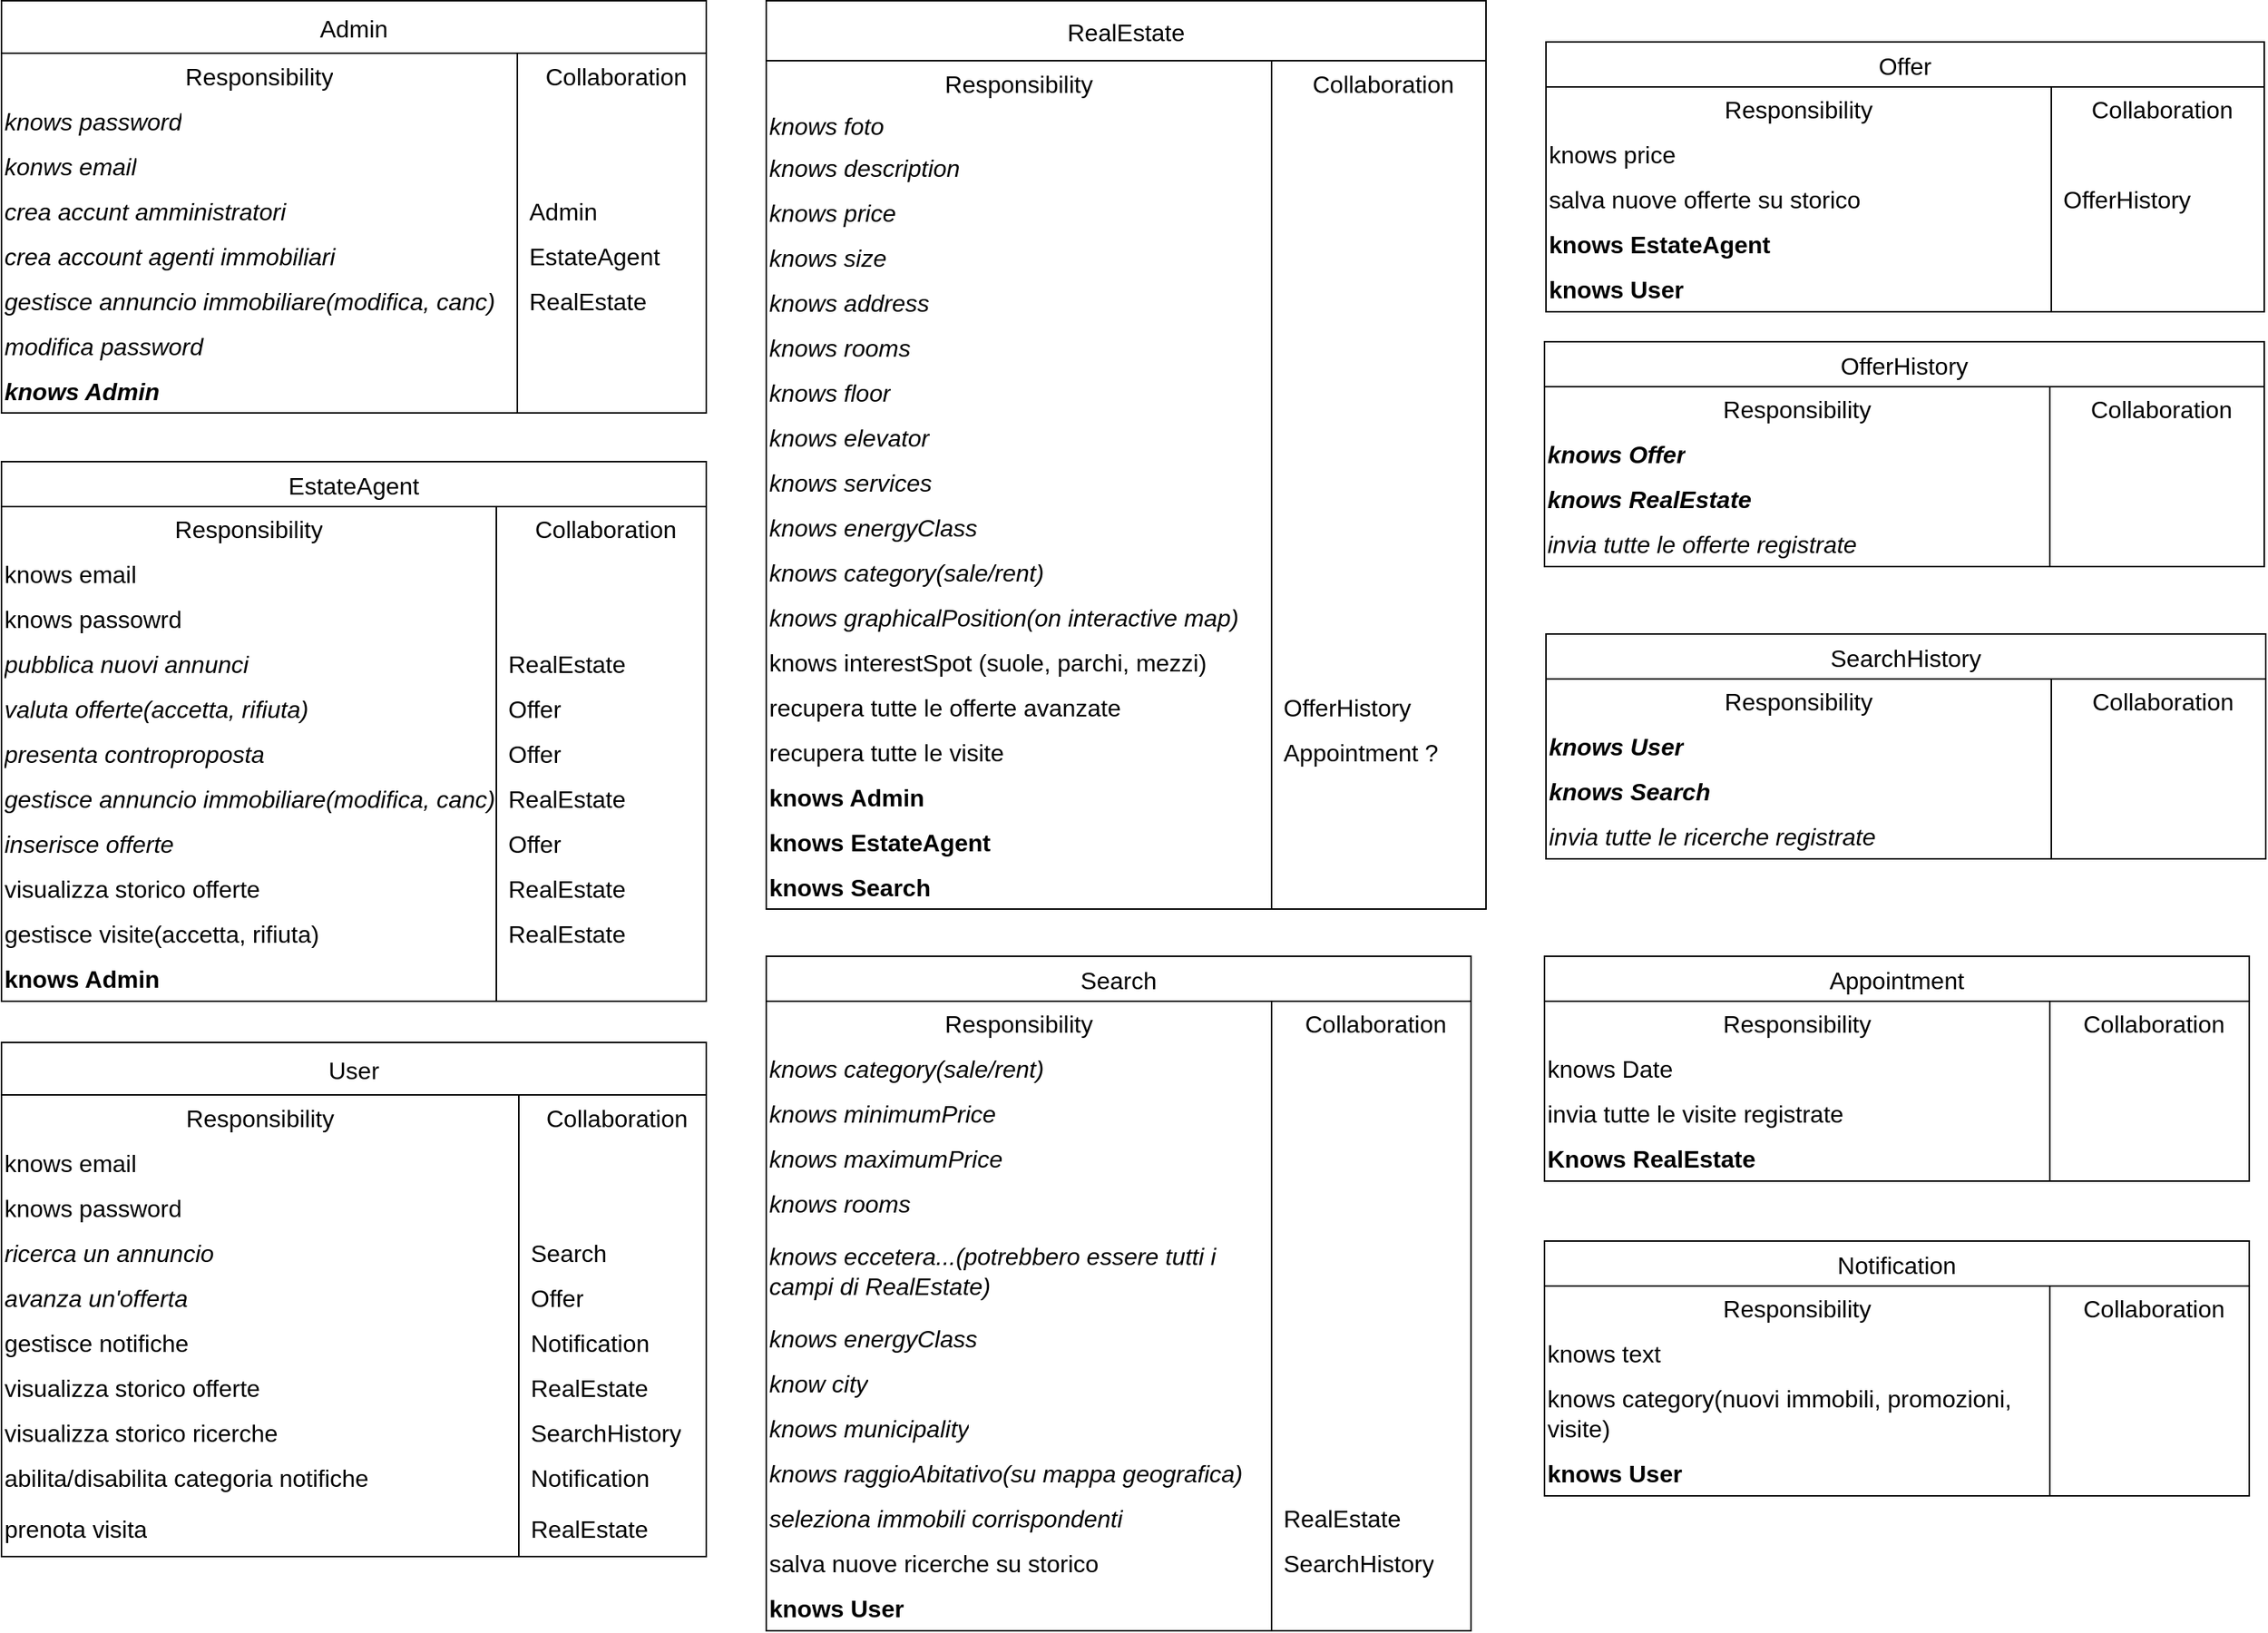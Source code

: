 <mxfile version="27.0.9" pages="2">
  <diagram name="Pagina-1" id="NExpdT4n-M5Fz09jf_9R">
    <mxGraphModel dx="2038" dy="1220" grid="1" gridSize="10" guides="1" tooltips="1" connect="1" arrows="1" fold="1" page="1" pageScale="1" pageWidth="827" pageHeight="1169" math="0" shadow="0">
      <root>
        <mxCell id="0" />
        <mxCell id="1" parent="0" />
        <mxCell id="uzvr32tLmRq_S6bv6JIV-51" value="Admin" style="shape=table;startSize=35;container=1;collapsible=0;childLayout=tableLayout;fixedRows=1;rowLines=0;fontStyle=0;strokeColor=default;fontSize=16;" parent="1" vertex="1">
          <mxGeometry x="10" y="12.5" width="470" height="275" as="geometry" />
        </mxCell>
        <mxCell id="uzvr32tLmRq_S6bv6JIV-52" value="" style="shape=tableRow;horizontal=0;startSize=0;swimlaneHead=0;swimlaneBody=0;top=0;left=0;bottom=0;right=0;collapsible=0;dropTarget=0;fillColor=none;points=[[0,0.5],[1,0.5]];portConstraint=eastwest;strokeColor=inherit;fontSize=16;" parent="uzvr32tLmRq_S6bv6JIV-51" vertex="1">
          <mxGeometry y="35" width="470" height="30" as="geometry" />
        </mxCell>
        <mxCell id="uzvr32tLmRq_S6bv6JIV-53" value="Responsibility" style="shape=partialRectangle;html=1;whiteSpace=wrap;connectable=0;fillColor=none;top=0;left=0;bottom=0;right=0;overflow=hidden;pointerEvents=1;strokeColor=inherit;fontSize=16;" parent="uzvr32tLmRq_S6bv6JIV-52" vertex="1">
          <mxGeometry width="344" height="30" as="geometry">
            <mxRectangle width="344" height="30" as="alternateBounds" />
          </mxGeometry>
        </mxCell>
        <mxCell id="uzvr32tLmRq_S6bv6JIV-54" value="Collaboration" style="shape=partialRectangle;html=1;whiteSpace=wrap;connectable=0;fillColor=none;top=0;left=0;bottom=0;right=0;align=center;spacingLeft=6;overflow=hidden;strokeColor=inherit;fontSize=16;" parent="uzvr32tLmRq_S6bv6JIV-52" vertex="1">
          <mxGeometry x="344" width="126" height="30" as="geometry">
            <mxRectangle width="126" height="30" as="alternateBounds" />
          </mxGeometry>
        </mxCell>
        <mxCell id="uzvr32tLmRq_S6bv6JIV-202" style="shape=tableRow;horizontal=0;startSize=0;swimlaneHead=0;swimlaneBody=0;top=0;left=0;bottom=0;right=0;collapsible=0;dropTarget=0;fillColor=none;points=[[0,0.5],[1,0.5]];portConstraint=eastwest;strokeColor=inherit;fontSize=16;" parent="uzvr32tLmRq_S6bv6JIV-51" vertex="1">
          <mxGeometry y="65" width="470" height="30" as="geometry" />
        </mxCell>
        <mxCell id="uzvr32tLmRq_S6bv6JIV-203" value="knows password" style="shape=partialRectangle;html=1;whiteSpace=wrap;connectable=0;fillColor=none;top=0;left=0;bottom=0;right=0;overflow=hidden;strokeColor=inherit;fontSize=16;align=left;fontStyle=2" parent="uzvr32tLmRq_S6bv6JIV-202" vertex="1">
          <mxGeometry width="344" height="30" as="geometry">
            <mxRectangle width="344" height="30" as="alternateBounds" />
          </mxGeometry>
        </mxCell>
        <mxCell id="uzvr32tLmRq_S6bv6JIV-204" style="shape=partialRectangle;html=1;whiteSpace=wrap;connectable=0;fillColor=none;top=0;left=0;bottom=0;right=0;align=left;spacingLeft=6;overflow=hidden;strokeColor=inherit;fontSize=16;" parent="uzvr32tLmRq_S6bv6JIV-202" vertex="1">
          <mxGeometry x="344" width="126" height="30" as="geometry">
            <mxRectangle width="126" height="30" as="alternateBounds" />
          </mxGeometry>
        </mxCell>
        <mxCell id="5Mzi7ZEu_5uCUAGlELL--20" style="shape=tableRow;horizontal=0;startSize=0;swimlaneHead=0;swimlaneBody=0;top=0;left=0;bottom=0;right=0;collapsible=0;dropTarget=0;fillColor=none;points=[[0,0.5],[1,0.5]];portConstraint=eastwest;strokeColor=inherit;fontSize=16;" vertex="1" parent="uzvr32tLmRq_S6bv6JIV-51">
          <mxGeometry y="95" width="470" height="30" as="geometry" />
        </mxCell>
        <mxCell id="5Mzi7ZEu_5uCUAGlELL--21" value="konws email" style="shape=partialRectangle;html=1;whiteSpace=wrap;connectable=0;fillColor=none;top=0;left=0;bottom=0;right=0;overflow=hidden;strokeColor=inherit;fontSize=16;align=left;fontStyle=2" vertex="1" parent="5Mzi7ZEu_5uCUAGlELL--20">
          <mxGeometry width="344" height="30" as="geometry">
            <mxRectangle width="344" height="30" as="alternateBounds" />
          </mxGeometry>
        </mxCell>
        <mxCell id="5Mzi7ZEu_5uCUAGlELL--22" style="shape=partialRectangle;html=1;whiteSpace=wrap;connectable=0;fillColor=none;top=0;left=0;bottom=0;right=0;align=left;spacingLeft=6;overflow=hidden;strokeColor=inherit;fontSize=16;" vertex="1" parent="5Mzi7ZEu_5uCUAGlELL--20">
          <mxGeometry x="344" width="126" height="30" as="geometry">
            <mxRectangle width="126" height="30" as="alternateBounds" />
          </mxGeometry>
        </mxCell>
        <mxCell id="uzvr32tLmRq_S6bv6JIV-65" style="shape=tableRow;horizontal=0;startSize=0;swimlaneHead=0;swimlaneBody=0;top=0;left=0;bottom=0;right=0;collapsible=0;dropTarget=0;fillColor=none;points=[[0,0.5],[1,0.5]];portConstraint=eastwest;strokeColor=inherit;fontSize=16;" parent="uzvr32tLmRq_S6bv6JIV-51" vertex="1">
          <mxGeometry y="125" width="470" height="30" as="geometry" />
        </mxCell>
        <mxCell id="uzvr32tLmRq_S6bv6JIV-66" value="crea accunt amministratori" style="shape=partialRectangle;html=1;whiteSpace=wrap;connectable=0;fillColor=none;top=0;left=0;bottom=0;right=0;overflow=hidden;strokeColor=inherit;fontSize=16;align=left;fontStyle=2" parent="uzvr32tLmRq_S6bv6JIV-65" vertex="1">
          <mxGeometry width="344" height="30" as="geometry">
            <mxRectangle width="344" height="30" as="alternateBounds" />
          </mxGeometry>
        </mxCell>
        <mxCell id="uzvr32tLmRq_S6bv6JIV-67" value="Admin" style="shape=partialRectangle;html=1;whiteSpace=wrap;connectable=0;fillColor=none;top=0;left=0;bottom=0;right=0;align=left;spacingLeft=6;overflow=hidden;strokeColor=inherit;fontSize=16;" parent="uzvr32tLmRq_S6bv6JIV-65" vertex="1">
          <mxGeometry x="344" width="126" height="30" as="geometry">
            <mxRectangle width="126" height="30" as="alternateBounds" />
          </mxGeometry>
        </mxCell>
        <mxCell id="uzvr32tLmRq_S6bv6JIV-55" value="" style="shape=tableRow;horizontal=0;startSize=0;swimlaneHead=0;swimlaneBody=0;top=0;left=0;bottom=0;right=0;collapsible=0;dropTarget=0;fillColor=none;points=[[0,0.5],[1,0.5]];portConstraint=eastwest;strokeColor=inherit;fontSize=16;" parent="uzvr32tLmRq_S6bv6JIV-51" vertex="1">
          <mxGeometry y="155" width="470" height="30" as="geometry" />
        </mxCell>
        <mxCell id="uzvr32tLmRq_S6bv6JIV-56" value="crea account agenti immobiliari" style="shape=partialRectangle;html=1;whiteSpace=wrap;connectable=0;fillColor=none;top=0;left=0;bottom=0;right=0;overflow=hidden;strokeColor=inherit;fontSize=16;align=left;fontStyle=2" parent="uzvr32tLmRq_S6bv6JIV-55" vertex="1">
          <mxGeometry width="344" height="30" as="geometry">
            <mxRectangle width="344" height="30" as="alternateBounds" />
          </mxGeometry>
        </mxCell>
        <mxCell id="uzvr32tLmRq_S6bv6JIV-57" value="EstateAgent" style="shape=partialRectangle;html=1;whiteSpace=wrap;connectable=0;fillColor=none;top=0;left=0;bottom=0;right=0;align=left;spacingLeft=6;overflow=hidden;strokeColor=inherit;fontSize=16;" parent="uzvr32tLmRq_S6bv6JIV-55" vertex="1">
          <mxGeometry x="344" width="126" height="30" as="geometry">
            <mxRectangle width="126" height="30" as="alternateBounds" />
          </mxGeometry>
        </mxCell>
        <mxCell id="uzvr32tLmRq_S6bv6JIV-193" style="shape=tableRow;horizontal=0;startSize=0;swimlaneHead=0;swimlaneBody=0;top=0;left=0;bottom=0;right=0;collapsible=0;dropTarget=0;fillColor=none;points=[[0,0.5],[1,0.5]];portConstraint=eastwest;strokeColor=inherit;fontSize=16;" parent="uzvr32tLmRq_S6bv6JIV-51" vertex="1">
          <mxGeometry y="185" width="470" height="30" as="geometry" />
        </mxCell>
        <mxCell id="uzvr32tLmRq_S6bv6JIV-194" value="gestisce annuncio immobiliare(modifica, canc)" style="shape=partialRectangle;html=1;whiteSpace=wrap;connectable=0;fillColor=none;top=0;left=0;bottom=0;right=0;overflow=hidden;strokeColor=inherit;fontSize=16;align=left;fontStyle=2" parent="uzvr32tLmRq_S6bv6JIV-193" vertex="1">
          <mxGeometry width="344" height="30" as="geometry">
            <mxRectangle width="344" height="30" as="alternateBounds" />
          </mxGeometry>
        </mxCell>
        <mxCell id="uzvr32tLmRq_S6bv6JIV-195" value="RealEstate" style="shape=partialRectangle;html=1;whiteSpace=wrap;connectable=0;fillColor=none;top=0;left=0;bottom=0;right=0;align=left;spacingLeft=6;overflow=hidden;strokeColor=inherit;fontSize=16;" parent="uzvr32tLmRq_S6bv6JIV-193" vertex="1">
          <mxGeometry x="344" width="126" height="30" as="geometry">
            <mxRectangle width="126" height="30" as="alternateBounds" />
          </mxGeometry>
        </mxCell>
        <mxCell id="uzvr32tLmRq_S6bv6JIV-205" style="shape=tableRow;horizontal=0;startSize=0;swimlaneHead=0;swimlaneBody=0;top=0;left=0;bottom=0;right=0;collapsible=0;dropTarget=0;fillColor=none;points=[[0,0.5],[1,0.5]];portConstraint=eastwest;strokeColor=inherit;fontSize=16;" parent="uzvr32tLmRq_S6bv6JIV-51" vertex="1">
          <mxGeometry y="215" width="470" height="30" as="geometry" />
        </mxCell>
        <mxCell id="uzvr32tLmRq_S6bv6JIV-206" value="&lt;i&gt;modifica password&lt;/i&gt;" style="shape=partialRectangle;html=1;whiteSpace=wrap;connectable=0;fillColor=none;top=0;left=0;bottom=0;right=0;overflow=hidden;strokeColor=inherit;fontSize=16;align=left;" parent="uzvr32tLmRq_S6bv6JIV-205" vertex="1">
          <mxGeometry width="344" height="30" as="geometry">
            <mxRectangle width="344" height="30" as="alternateBounds" />
          </mxGeometry>
        </mxCell>
        <mxCell id="uzvr32tLmRq_S6bv6JIV-207" style="shape=partialRectangle;html=1;whiteSpace=wrap;connectable=0;fillColor=none;top=0;left=0;bottom=0;right=0;align=left;spacingLeft=6;overflow=hidden;strokeColor=inherit;fontSize=16;" parent="uzvr32tLmRq_S6bv6JIV-205" vertex="1">
          <mxGeometry x="344" width="126" height="30" as="geometry">
            <mxRectangle width="126" height="30" as="alternateBounds" />
          </mxGeometry>
        </mxCell>
        <mxCell id="Iu4A93R2fXoeTpc24G31-28" style="shape=tableRow;horizontal=0;startSize=0;swimlaneHead=0;swimlaneBody=0;top=0;left=0;bottom=0;right=0;collapsible=0;dropTarget=0;fillColor=none;points=[[0,0.5],[1,0.5]];portConstraint=eastwest;strokeColor=inherit;fontSize=16;" parent="uzvr32tLmRq_S6bv6JIV-51" vertex="1">
          <mxGeometry y="245" width="470" height="30" as="geometry" />
        </mxCell>
        <mxCell id="Iu4A93R2fXoeTpc24G31-29" value="&lt;b&gt;knows Admin&lt;/b&gt;" style="shape=partialRectangle;html=1;whiteSpace=wrap;connectable=0;fillColor=none;top=0;left=0;bottom=0;right=0;overflow=hidden;strokeColor=inherit;fontSize=16;align=left;fontStyle=2" parent="Iu4A93R2fXoeTpc24G31-28" vertex="1">
          <mxGeometry width="344" height="30" as="geometry">
            <mxRectangle width="344" height="30" as="alternateBounds" />
          </mxGeometry>
        </mxCell>
        <mxCell id="Iu4A93R2fXoeTpc24G31-30" style="shape=partialRectangle;html=1;whiteSpace=wrap;connectable=0;fillColor=none;top=0;left=0;bottom=0;right=0;align=left;spacingLeft=6;overflow=hidden;strokeColor=inherit;fontSize=16;" parent="Iu4A93R2fXoeTpc24G31-28" vertex="1">
          <mxGeometry x="344" width="126" height="30" as="geometry">
            <mxRectangle width="126" height="30" as="alternateBounds" />
          </mxGeometry>
        </mxCell>
        <mxCell id="uzvr32tLmRq_S6bv6JIV-88" value="User" style="shape=table;startSize=35;container=1;collapsible=0;childLayout=tableLayout;fixedRows=1;rowLines=0;fontStyle=0;strokeColor=default;fontSize=16;" parent="1" vertex="1">
          <mxGeometry x="10" y="707.5" width="470" height="343" as="geometry" />
        </mxCell>
        <mxCell id="uzvr32tLmRq_S6bv6JIV-89" value="" style="shape=tableRow;horizontal=0;startSize=0;swimlaneHead=0;swimlaneBody=0;top=0;left=0;bottom=0;right=0;collapsible=0;dropTarget=0;fillColor=none;points=[[0,0.5],[1,0.5]];portConstraint=eastwest;strokeColor=inherit;fontSize=16;" parent="uzvr32tLmRq_S6bv6JIV-88" vertex="1">
          <mxGeometry y="35" width="470" height="30" as="geometry" />
        </mxCell>
        <mxCell id="uzvr32tLmRq_S6bv6JIV-90" value="Responsibility" style="shape=partialRectangle;html=1;whiteSpace=wrap;connectable=0;fillColor=none;top=0;left=0;bottom=0;right=0;overflow=hidden;pointerEvents=1;strokeColor=inherit;fontSize=16;" parent="uzvr32tLmRq_S6bv6JIV-89" vertex="1">
          <mxGeometry width="345" height="30" as="geometry">
            <mxRectangle width="345" height="30" as="alternateBounds" />
          </mxGeometry>
        </mxCell>
        <mxCell id="uzvr32tLmRq_S6bv6JIV-91" value="Collaboration" style="shape=partialRectangle;html=1;whiteSpace=wrap;connectable=0;fillColor=none;top=0;left=0;bottom=0;right=0;align=center;spacingLeft=6;overflow=hidden;strokeColor=inherit;fontSize=16;" parent="uzvr32tLmRq_S6bv6JIV-89" vertex="1">
          <mxGeometry x="345" width="125" height="30" as="geometry">
            <mxRectangle width="125" height="30" as="alternateBounds" />
          </mxGeometry>
        </mxCell>
        <mxCell id="5Mzi7ZEu_5uCUAGlELL--29" style="shape=tableRow;horizontal=0;startSize=0;swimlaneHead=0;swimlaneBody=0;top=0;left=0;bottom=0;right=0;collapsible=0;dropTarget=0;fillColor=none;points=[[0,0.5],[1,0.5]];portConstraint=eastwest;strokeColor=inherit;fontSize=16;" vertex="1" parent="uzvr32tLmRq_S6bv6JIV-88">
          <mxGeometry y="65" width="470" height="30" as="geometry" />
        </mxCell>
        <mxCell id="5Mzi7ZEu_5uCUAGlELL--30" value="knows email" style="shape=partialRectangle;html=1;whiteSpace=wrap;connectable=0;fillColor=none;top=0;left=0;bottom=0;right=0;overflow=hidden;strokeColor=inherit;fontSize=16;align=left;" vertex="1" parent="5Mzi7ZEu_5uCUAGlELL--29">
          <mxGeometry width="345" height="30" as="geometry">
            <mxRectangle width="345" height="30" as="alternateBounds" />
          </mxGeometry>
        </mxCell>
        <mxCell id="5Mzi7ZEu_5uCUAGlELL--31" style="shape=partialRectangle;html=1;whiteSpace=wrap;connectable=0;fillColor=none;top=0;left=0;bottom=0;right=0;align=left;spacingLeft=6;overflow=hidden;strokeColor=inherit;fontSize=16;" vertex="1" parent="5Mzi7ZEu_5uCUAGlELL--29">
          <mxGeometry x="345" width="125" height="30" as="geometry">
            <mxRectangle width="125" height="30" as="alternateBounds" />
          </mxGeometry>
        </mxCell>
        <mxCell id="5Mzi7ZEu_5uCUAGlELL--32" style="shape=tableRow;horizontal=0;startSize=0;swimlaneHead=0;swimlaneBody=0;top=0;left=0;bottom=0;right=0;collapsible=0;dropTarget=0;fillColor=none;points=[[0,0.5],[1,0.5]];portConstraint=eastwest;strokeColor=inherit;fontSize=16;" vertex="1" parent="uzvr32tLmRq_S6bv6JIV-88">
          <mxGeometry y="95" width="470" height="30" as="geometry" />
        </mxCell>
        <mxCell id="5Mzi7ZEu_5uCUAGlELL--33" value="knows password" style="shape=partialRectangle;html=1;whiteSpace=wrap;connectable=0;fillColor=none;top=0;left=0;bottom=0;right=0;overflow=hidden;strokeColor=inherit;fontSize=16;align=left;" vertex="1" parent="5Mzi7ZEu_5uCUAGlELL--32">
          <mxGeometry width="345" height="30" as="geometry">
            <mxRectangle width="345" height="30" as="alternateBounds" />
          </mxGeometry>
        </mxCell>
        <mxCell id="5Mzi7ZEu_5uCUAGlELL--34" style="shape=partialRectangle;html=1;whiteSpace=wrap;connectable=0;fillColor=none;top=0;left=0;bottom=0;right=0;align=left;spacingLeft=6;overflow=hidden;strokeColor=inherit;fontSize=16;" vertex="1" parent="5Mzi7ZEu_5uCUAGlELL--32">
          <mxGeometry x="345" width="125" height="30" as="geometry">
            <mxRectangle width="125" height="30" as="alternateBounds" />
          </mxGeometry>
        </mxCell>
        <mxCell id="uzvr32tLmRq_S6bv6JIV-136" style="shape=tableRow;horizontal=0;startSize=0;swimlaneHead=0;swimlaneBody=0;top=0;left=0;bottom=0;right=0;collapsible=0;dropTarget=0;fillColor=none;points=[[0,0.5],[1,0.5]];portConstraint=eastwest;strokeColor=inherit;fontSize=16;" parent="uzvr32tLmRq_S6bv6JIV-88" vertex="1">
          <mxGeometry y="125" width="470" height="30" as="geometry" />
        </mxCell>
        <mxCell id="uzvr32tLmRq_S6bv6JIV-137" value="&lt;i&gt;ricerca un annuncio&lt;/i&gt;" style="shape=partialRectangle;html=1;whiteSpace=wrap;connectable=0;fillColor=none;top=0;left=0;bottom=0;right=0;overflow=hidden;strokeColor=inherit;fontSize=16;align=left;" parent="uzvr32tLmRq_S6bv6JIV-136" vertex="1">
          <mxGeometry width="345" height="30" as="geometry">
            <mxRectangle width="345" height="30" as="alternateBounds" />
          </mxGeometry>
        </mxCell>
        <mxCell id="uzvr32tLmRq_S6bv6JIV-138" value="Search" style="shape=partialRectangle;html=1;whiteSpace=wrap;connectable=0;fillColor=none;top=0;left=0;bottom=0;right=0;align=left;spacingLeft=6;overflow=hidden;strokeColor=inherit;fontSize=16;" parent="uzvr32tLmRq_S6bv6JIV-136" vertex="1">
          <mxGeometry x="345" width="125" height="30" as="geometry">
            <mxRectangle width="125" height="30" as="alternateBounds" />
          </mxGeometry>
        </mxCell>
        <mxCell id="uzvr32tLmRq_S6bv6JIV-145" style="shape=tableRow;horizontal=0;startSize=0;swimlaneHead=0;swimlaneBody=0;top=0;left=0;bottom=0;right=0;collapsible=0;dropTarget=0;fillColor=none;points=[[0,0.5],[1,0.5]];portConstraint=eastwest;strokeColor=inherit;fontSize=16;" parent="uzvr32tLmRq_S6bv6JIV-88" vertex="1">
          <mxGeometry y="155" width="470" height="30" as="geometry" />
        </mxCell>
        <mxCell id="uzvr32tLmRq_S6bv6JIV-146" value="&lt;i&gt;avanza un&#39;offerta&lt;/i&gt;" style="shape=partialRectangle;html=1;whiteSpace=wrap;connectable=0;fillColor=none;top=0;left=0;bottom=0;right=0;overflow=hidden;strokeColor=inherit;fontSize=16;align=left;" parent="uzvr32tLmRq_S6bv6JIV-145" vertex="1">
          <mxGeometry width="345" height="30" as="geometry">
            <mxRectangle width="345" height="30" as="alternateBounds" />
          </mxGeometry>
        </mxCell>
        <mxCell id="uzvr32tLmRq_S6bv6JIV-147" value="Offer" style="shape=partialRectangle;html=1;whiteSpace=wrap;connectable=0;fillColor=none;top=0;left=0;bottom=0;right=0;align=left;spacingLeft=6;overflow=hidden;strokeColor=inherit;fontSize=16;" parent="uzvr32tLmRq_S6bv6JIV-145" vertex="1">
          <mxGeometry x="345" width="125" height="30" as="geometry">
            <mxRectangle width="125" height="30" as="alternateBounds" />
          </mxGeometry>
        </mxCell>
        <mxCell id="uzvr32tLmRq_S6bv6JIV-347" style="shape=tableRow;horizontal=0;startSize=0;swimlaneHead=0;swimlaneBody=0;top=0;left=0;bottom=0;right=0;collapsible=0;dropTarget=0;fillColor=none;points=[[0,0.5],[1,0.5]];portConstraint=eastwest;strokeColor=inherit;fontSize=16;" parent="uzvr32tLmRq_S6bv6JIV-88" vertex="1">
          <mxGeometry y="185" width="470" height="30" as="geometry" />
        </mxCell>
        <mxCell id="uzvr32tLmRq_S6bv6JIV-348" value="gestisce notifiche" style="shape=partialRectangle;html=1;whiteSpace=wrap;connectable=0;fillColor=none;top=0;left=0;bottom=0;right=0;overflow=hidden;strokeColor=inherit;fontSize=16;align=left;" parent="uzvr32tLmRq_S6bv6JIV-347" vertex="1">
          <mxGeometry width="345" height="30" as="geometry">
            <mxRectangle width="345" height="30" as="alternateBounds" />
          </mxGeometry>
        </mxCell>
        <mxCell id="uzvr32tLmRq_S6bv6JIV-349" value="Notification" style="shape=partialRectangle;html=1;whiteSpace=wrap;connectable=0;fillColor=none;top=0;left=0;bottom=0;right=0;align=left;spacingLeft=6;overflow=hidden;strokeColor=inherit;fontSize=16;" parent="uzvr32tLmRq_S6bv6JIV-347" vertex="1">
          <mxGeometry x="345" width="125" height="30" as="geometry">
            <mxRectangle width="125" height="30" as="alternateBounds" />
          </mxGeometry>
        </mxCell>
        <mxCell id="fabb9N2Cqd8_0TRRCXQg-123" style="shape=tableRow;horizontal=0;startSize=0;swimlaneHead=0;swimlaneBody=0;top=0;left=0;bottom=0;right=0;collapsible=0;dropTarget=0;fillColor=none;points=[[0,0.5],[1,0.5]];portConstraint=eastwest;strokeColor=inherit;fontSize=16;" parent="uzvr32tLmRq_S6bv6JIV-88" vertex="1">
          <mxGeometry y="215" width="470" height="30" as="geometry" />
        </mxCell>
        <mxCell id="fabb9N2Cqd8_0TRRCXQg-124" value="visualizza storico offerte" style="shape=partialRectangle;html=1;whiteSpace=wrap;connectable=0;fillColor=none;top=0;left=0;bottom=0;right=0;overflow=hidden;strokeColor=inherit;fontSize=16;align=left;" parent="fabb9N2Cqd8_0TRRCXQg-123" vertex="1">
          <mxGeometry width="345" height="30" as="geometry">
            <mxRectangle width="345" height="30" as="alternateBounds" />
          </mxGeometry>
        </mxCell>
        <mxCell id="fabb9N2Cqd8_0TRRCXQg-125" value="RealEstate" style="shape=partialRectangle;html=1;whiteSpace=wrap;connectable=0;fillColor=none;top=0;left=0;bottom=0;right=0;align=left;spacingLeft=6;overflow=hidden;strokeColor=inherit;fontSize=16;" parent="fabb9N2Cqd8_0TRRCXQg-123" vertex="1">
          <mxGeometry x="345" width="125" height="30" as="geometry">
            <mxRectangle width="125" height="30" as="alternateBounds" />
          </mxGeometry>
        </mxCell>
        <mxCell id="fabb9N2Cqd8_0TRRCXQg-135" style="shape=tableRow;horizontal=0;startSize=0;swimlaneHead=0;swimlaneBody=0;top=0;left=0;bottom=0;right=0;collapsible=0;dropTarget=0;fillColor=none;points=[[0,0.5],[1,0.5]];portConstraint=eastwest;strokeColor=inherit;fontSize=16;" parent="uzvr32tLmRq_S6bv6JIV-88" vertex="1">
          <mxGeometry y="245" width="470" height="30" as="geometry" />
        </mxCell>
        <mxCell id="fabb9N2Cqd8_0TRRCXQg-136" value="visualizza storico ricerche" style="shape=partialRectangle;html=1;whiteSpace=wrap;connectable=0;fillColor=none;top=0;left=0;bottom=0;right=0;overflow=hidden;strokeColor=inherit;fontSize=16;align=left;" parent="fabb9N2Cqd8_0TRRCXQg-135" vertex="1">
          <mxGeometry width="345" height="30" as="geometry">
            <mxRectangle width="345" height="30" as="alternateBounds" />
          </mxGeometry>
        </mxCell>
        <mxCell id="fabb9N2Cqd8_0TRRCXQg-137" value="SearchHistory" style="shape=partialRectangle;html=1;whiteSpace=wrap;connectable=0;fillColor=none;top=0;left=0;bottom=0;right=0;align=left;spacingLeft=6;overflow=hidden;strokeColor=inherit;fontSize=16;" parent="fabb9N2Cqd8_0TRRCXQg-135" vertex="1">
          <mxGeometry x="345" width="125" height="30" as="geometry">
            <mxRectangle width="125" height="30" as="alternateBounds" />
          </mxGeometry>
        </mxCell>
        <mxCell id="fabb9N2Cqd8_0TRRCXQg-138" style="shape=tableRow;horizontal=0;startSize=0;swimlaneHead=0;swimlaneBody=0;top=0;left=0;bottom=0;right=0;collapsible=0;dropTarget=0;fillColor=none;points=[[0,0.5],[1,0.5]];portConstraint=eastwest;strokeColor=inherit;fontSize=16;" parent="uzvr32tLmRq_S6bv6JIV-88" vertex="1">
          <mxGeometry y="275" width="470" height="30" as="geometry" />
        </mxCell>
        <mxCell id="fabb9N2Cqd8_0TRRCXQg-139" value="abilita/disabilita categoria notifiche" style="shape=partialRectangle;html=1;whiteSpace=wrap;connectable=0;fillColor=none;top=0;left=0;bottom=0;right=0;overflow=hidden;strokeColor=inherit;fontSize=16;align=left;" parent="fabb9N2Cqd8_0TRRCXQg-138" vertex="1">
          <mxGeometry width="345" height="30" as="geometry">
            <mxRectangle width="345" height="30" as="alternateBounds" />
          </mxGeometry>
        </mxCell>
        <mxCell id="fabb9N2Cqd8_0TRRCXQg-140" value="Notification" style="shape=partialRectangle;html=1;whiteSpace=wrap;connectable=0;fillColor=none;top=0;left=0;bottom=0;right=0;align=left;spacingLeft=6;overflow=hidden;strokeColor=inherit;fontSize=16;" parent="fabb9N2Cqd8_0TRRCXQg-138" vertex="1">
          <mxGeometry x="345" width="125" height="30" as="geometry">
            <mxRectangle width="125" height="30" as="alternateBounds" />
          </mxGeometry>
        </mxCell>
        <mxCell id="5Mzi7ZEu_5uCUAGlELL--17" style="shape=tableRow;horizontal=0;startSize=0;swimlaneHead=0;swimlaneBody=0;top=0;left=0;bottom=0;right=0;collapsible=0;dropTarget=0;fillColor=none;points=[[0,0.5],[1,0.5]];portConstraint=eastwest;strokeColor=inherit;fontSize=16;" vertex="1" parent="uzvr32tLmRq_S6bv6JIV-88">
          <mxGeometry y="305" width="470" height="38" as="geometry" />
        </mxCell>
        <mxCell id="5Mzi7ZEu_5uCUAGlELL--18" value="prenota visita" style="shape=partialRectangle;html=1;whiteSpace=wrap;connectable=0;fillColor=none;top=0;left=0;bottom=0;right=0;overflow=hidden;strokeColor=inherit;fontSize=16;align=left;" vertex="1" parent="5Mzi7ZEu_5uCUAGlELL--17">
          <mxGeometry width="345" height="38" as="geometry">
            <mxRectangle width="345" height="38" as="alternateBounds" />
          </mxGeometry>
        </mxCell>
        <mxCell id="5Mzi7ZEu_5uCUAGlELL--19" value="RealEstate" style="shape=partialRectangle;html=1;whiteSpace=wrap;connectable=0;fillColor=none;top=0;left=0;bottom=0;right=0;align=left;spacingLeft=6;overflow=hidden;strokeColor=inherit;fontSize=16;" vertex="1" parent="5Mzi7ZEu_5uCUAGlELL--17">
          <mxGeometry x="345" width="125" height="38" as="geometry">
            <mxRectangle width="125" height="38" as="alternateBounds" />
          </mxGeometry>
        </mxCell>
        <mxCell id="uzvr32tLmRq_S6bv6JIV-104" value="EstateAgent" style="shape=table;startSize=30;container=1;collapsible=0;childLayout=tableLayout;fixedRows=1;rowLines=0;fontStyle=0;strokeColor=default;fontSize=16;columnLines=1;swimlaneHead=1;swimlaneBody=1;noLabel=0;fixDash=0;resizeLast=0;resizeLastRow=0;fillStyle=auto;horizontal=1;top=1;bottom=1;left=1;right=1;rounded=0;swimlaneLine=1;metaEdit=0;backgroundOutline=0;" parent="1" vertex="1">
          <mxGeometry x="10" y="320" width="470" height="360" as="geometry" />
        </mxCell>
        <mxCell id="uzvr32tLmRq_S6bv6JIV-105" value="" style="shape=tableRow;horizontal=0;startSize=0;swimlaneHead=0;swimlaneBody=0;top=0;left=0;bottom=0;right=0;collapsible=0;dropTarget=0;fillColor=none;points=[[0,0.5],[1,0.5]];portConstraint=eastwest;strokeColor=inherit;fontSize=16;" parent="uzvr32tLmRq_S6bv6JIV-104" vertex="1">
          <mxGeometry y="30" width="470" height="30" as="geometry" />
        </mxCell>
        <mxCell id="uzvr32tLmRq_S6bv6JIV-106" value="Responsibility" style="shape=partialRectangle;html=1;whiteSpace=wrap;connectable=0;fillColor=none;top=0;left=0;bottom=0;right=0;overflow=hidden;pointerEvents=1;strokeColor=inherit;fontSize=16;" parent="uzvr32tLmRq_S6bv6JIV-105" vertex="1">
          <mxGeometry width="330" height="30" as="geometry">
            <mxRectangle width="330" height="30" as="alternateBounds" />
          </mxGeometry>
        </mxCell>
        <mxCell id="uzvr32tLmRq_S6bv6JIV-107" value="Collaboration" style="shape=partialRectangle;html=1;whiteSpace=wrap;connectable=0;fillColor=none;top=0;left=0;bottom=0;right=0;align=center;spacingLeft=6;overflow=hidden;strokeColor=inherit;fontSize=16;" parent="uzvr32tLmRq_S6bv6JIV-105" vertex="1">
          <mxGeometry x="330" width="140" height="30" as="geometry">
            <mxRectangle width="140" height="30" as="alternateBounds" />
          </mxGeometry>
        </mxCell>
        <mxCell id="5Mzi7ZEu_5uCUAGlELL--23" style="shape=tableRow;horizontal=0;startSize=0;swimlaneHead=0;swimlaneBody=0;top=0;left=0;bottom=0;right=0;collapsible=0;dropTarget=0;fillColor=none;points=[[0,0.5],[1,0.5]];portConstraint=eastwest;strokeColor=inherit;fontSize=16;" vertex="1" parent="uzvr32tLmRq_S6bv6JIV-104">
          <mxGeometry y="60" width="470" height="30" as="geometry" />
        </mxCell>
        <mxCell id="5Mzi7ZEu_5uCUAGlELL--24" value="knows email" style="shape=partialRectangle;html=1;whiteSpace=wrap;connectable=0;fillColor=none;top=0;left=0;bottom=0;right=0;overflow=hidden;strokeColor=inherit;fontSize=16;align=left;" vertex="1" parent="5Mzi7ZEu_5uCUAGlELL--23">
          <mxGeometry width="330" height="30" as="geometry">
            <mxRectangle width="330" height="30" as="alternateBounds" />
          </mxGeometry>
        </mxCell>
        <mxCell id="5Mzi7ZEu_5uCUAGlELL--25" style="shape=partialRectangle;html=1;whiteSpace=wrap;connectable=0;fillColor=none;top=0;left=0;bottom=0;right=0;align=left;spacingLeft=6;overflow=hidden;strokeColor=inherit;fontSize=16;" vertex="1" parent="5Mzi7ZEu_5uCUAGlELL--23">
          <mxGeometry x="330" width="140" height="30" as="geometry">
            <mxRectangle width="140" height="30" as="alternateBounds" />
          </mxGeometry>
        </mxCell>
        <mxCell id="5Mzi7ZEu_5uCUAGlELL--26" style="shape=tableRow;horizontal=0;startSize=0;swimlaneHead=0;swimlaneBody=0;top=0;left=0;bottom=0;right=0;collapsible=0;dropTarget=0;fillColor=none;points=[[0,0.5],[1,0.5]];portConstraint=eastwest;strokeColor=inherit;fontSize=16;" vertex="1" parent="uzvr32tLmRq_S6bv6JIV-104">
          <mxGeometry y="90" width="470" height="30" as="geometry" />
        </mxCell>
        <mxCell id="5Mzi7ZEu_5uCUAGlELL--27" value="knows passowrd" style="shape=partialRectangle;html=1;whiteSpace=wrap;connectable=0;fillColor=none;top=0;left=0;bottom=0;right=0;overflow=hidden;strokeColor=inherit;fontSize=16;align=left;" vertex="1" parent="5Mzi7ZEu_5uCUAGlELL--26">
          <mxGeometry width="330" height="30" as="geometry">
            <mxRectangle width="330" height="30" as="alternateBounds" />
          </mxGeometry>
        </mxCell>
        <mxCell id="5Mzi7ZEu_5uCUAGlELL--28" style="shape=partialRectangle;html=1;whiteSpace=wrap;connectable=0;fillColor=none;top=0;left=0;bottom=0;right=0;align=left;spacingLeft=6;overflow=hidden;strokeColor=inherit;fontSize=16;" vertex="1" parent="5Mzi7ZEu_5uCUAGlELL--26">
          <mxGeometry x="330" width="140" height="30" as="geometry">
            <mxRectangle width="140" height="30" as="alternateBounds" />
          </mxGeometry>
        </mxCell>
        <mxCell id="uzvr32tLmRq_S6bv6JIV-108" style="shape=tableRow;horizontal=0;startSize=0;swimlaneHead=0;swimlaneBody=0;top=0;left=0;bottom=0;right=0;collapsible=0;dropTarget=0;fillColor=none;points=[[0,0.5],[1,0.5]];portConstraint=eastwest;strokeColor=inherit;fontSize=16;" parent="uzvr32tLmRq_S6bv6JIV-104" vertex="1">
          <mxGeometry y="120" width="470" height="30" as="geometry" />
        </mxCell>
        <mxCell id="uzvr32tLmRq_S6bv6JIV-109" value="pubblica nuovi annunci" style="shape=partialRectangle;html=1;whiteSpace=wrap;connectable=0;fillColor=none;top=0;left=0;bottom=0;right=0;overflow=hidden;strokeColor=inherit;fontSize=16;align=left;fontStyle=2" parent="uzvr32tLmRq_S6bv6JIV-108" vertex="1">
          <mxGeometry width="330" height="30" as="geometry">
            <mxRectangle width="330" height="30" as="alternateBounds" />
          </mxGeometry>
        </mxCell>
        <mxCell id="uzvr32tLmRq_S6bv6JIV-110" value="RealEstate" style="shape=partialRectangle;html=1;whiteSpace=wrap;connectable=0;fillColor=none;top=0;left=0;bottom=0;right=0;align=left;spacingLeft=6;overflow=hidden;strokeColor=inherit;fontSize=16;" parent="uzvr32tLmRq_S6bv6JIV-108" vertex="1">
          <mxGeometry x="330" width="140" height="30" as="geometry">
            <mxRectangle width="140" height="30" as="alternateBounds" />
          </mxGeometry>
        </mxCell>
        <mxCell id="uzvr32tLmRq_S6bv6JIV-148" style="shape=tableRow;horizontal=0;startSize=0;swimlaneHead=0;swimlaneBody=0;top=0;left=0;bottom=0;right=0;collapsible=0;dropTarget=0;fillColor=none;points=[[0,0.5],[1,0.5]];portConstraint=eastwest;strokeColor=inherit;fontSize=16;" parent="uzvr32tLmRq_S6bv6JIV-104" vertex="1">
          <mxGeometry y="150" width="470" height="30" as="geometry" />
        </mxCell>
        <mxCell id="uzvr32tLmRq_S6bv6JIV-149" value="&lt;i&gt;valuta offerte(accetta, rifiuta)&lt;/i&gt;" style="shape=partialRectangle;html=1;whiteSpace=wrap;connectable=0;fillColor=none;top=0;left=0;bottom=0;right=0;overflow=hidden;strokeColor=inherit;fontSize=16;align=left;" parent="uzvr32tLmRq_S6bv6JIV-148" vertex="1">
          <mxGeometry width="330" height="30" as="geometry">
            <mxRectangle width="330" height="30" as="alternateBounds" />
          </mxGeometry>
        </mxCell>
        <mxCell id="uzvr32tLmRq_S6bv6JIV-150" value="Offer" style="shape=partialRectangle;html=1;whiteSpace=wrap;connectable=0;fillColor=none;top=0;left=0;bottom=0;right=0;align=left;spacingLeft=6;overflow=hidden;strokeColor=inherit;fontSize=16;" parent="uzvr32tLmRq_S6bv6JIV-148" vertex="1">
          <mxGeometry x="330" width="140" height="30" as="geometry">
            <mxRectangle width="140" height="30" as="alternateBounds" />
          </mxGeometry>
        </mxCell>
        <mxCell id="uzvr32tLmRq_S6bv6JIV-158" style="shape=tableRow;horizontal=0;startSize=0;swimlaneHead=0;swimlaneBody=0;top=0;left=0;bottom=0;right=0;collapsible=0;dropTarget=0;fillColor=none;points=[[0,0.5],[1,0.5]];portConstraint=eastwest;strokeColor=inherit;fontSize=16;fontStyle=2" parent="uzvr32tLmRq_S6bv6JIV-104" vertex="1">
          <mxGeometry y="180" width="470" height="30" as="geometry" />
        </mxCell>
        <mxCell id="uzvr32tLmRq_S6bv6JIV-159" value="&lt;i&gt;presenta controproposta&lt;/i&gt;" style="shape=partialRectangle;html=1;whiteSpace=wrap;connectable=0;fillColor=none;top=0;left=0;bottom=0;right=0;overflow=hidden;strokeColor=inherit;fontSize=16;align=left;" parent="uzvr32tLmRq_S6bv6JIV-158" vertex="1">
          <mxGeometry width="330" height="30" as="geometry">
            <mxRectangle width="330" height="30" as="alternateBounds" />
          </mxGeometry>
        </mxCell>
        <mxCell id="uzvr32tLmRq_S6bv6JIV-160" value="Offer" style="shape=partialRectangle;html=1;whiteSpace=wrap;connectable=0;fillColor=none;top=0;left=0;bottom=0;right=0;align=left;spacingLeft=6;overflow=hidden;strokeColor=inherit;fontSize=16;" parent="uzvr32tLmRq_S6bv6JIV-158" vertex="1">
          <mxGeometry x="330" width="140" height="30" as="geometry">
            <mxRectangle width="140" height="30" as="alternateBounds" />
          </mxGeometry>
        </mxCell>
        <mxCell id="uzvr32tLmRq_S6bv6JIV-196" style="shape=tableRow;horizontal=0;startSize=0;swimlaneHead=0;swimlaneBody=0;top=0;left=0;bottom=0;right=0;collapsible=0;dropTarget=0;fillColor=none;points=[[0,0.5],[1,0.5]];portConstraint=eastwest;strokeColor=inherit;fontSize=16;" parent="uzvr32tLmRq_S6bv6JIV-104" vertex="1">
          <mxGeometry y="210" width="470" height="30" as="geometry" />
        </mxCell>
        <mxCell id="uzvr32tLmRq_S6bv6JIV-197" value="gestisce annuncio immobiliare(modifica, canc)" style="shape=partialRectangle;html=1;whiteSpace=wrap;connectable=0;fillColor=none;top=0;left=0;bottom=0;right=0;overflow=hidden;strokeColor=inherit;fontSize=16;align=left;fontStyle=2" parent="uzvr32tLmRq_S6bv6JIV-196" vertex="1">
          <mxGeometry width="330" height="30" as="geometry">
            <mxRectangle width="330" height="30" as="alternateBounds" />
          </mxGeometry>
        </mxCell>
        <mxCell id="uzvr32tLmRq_S6bv6JIV-198" value="RealEstate" style="shape=partialRectangle;html=1;whiteSpace=wrap;connectable=0;fillColor=none;top=0;left=0;bottom=0;right=0;align=left;spacingLeft=6;overflow=hidden;strokeColor=inherit;fontSize=16;" parent="uzvr32tLmRq_S6bv6JIV-196" vertex="1">
          <mxGeometry x="330" width="140" height="30" as="geometry">
            <mxRectangle width="140" height="30" as="alternateBounds" />
          </mxGeometry>
        </mxCell>
        <mxCell id="uzvr32tLmRq_S6bv6JIV-331" style="shape=tableRow;horizontal=0;startSize=0;swimlaneHead=0;swimlaneBody=0;top=0;left=0;bottom=0;right=0;collapsible=0;dropTarget=0;fillColor=none;points=[[0,0.5],[1,0.5]];portConstraint=eastwest;strokeColor=inherit;fontSize=16;" parent="uzvr32tLmRq_S6bv6JIV-104" vertex="1">
          <mxGeometry y="240" width="470" height="30" as="geometry" />
        </mxCell>
        <mxCell id="uzvr32tLmRq_S6bv6JIV-332" value="&lt;i&gt;inserisce offerte&lt;/i&gt;" style="shape=partialRectangle;html=1;whiteSpace=wrap;connectable=0;fillColor=none;top=0;left=0;bottom=0;right=0;overflow=hidden;strokeColor=inherit;fontSize=16;align=left;" parent="uzvr32tLmRq_S6bv6JIV-331" vertex="1">
          <mxGeometry width="330" height="30" as="geometry">
            <mxRectangle width="330" height="30" as="alternateBounds" />
          </mxGeometry>
        </mxCell>
        <mxCell id="uzvr32tLmRq_S6bv6JIV-333" value="Offer" style="shape=partialRectangle;html=1;whiteSpace=wrap;connectable=0;fillColor=none;top=0;left=0;bottom=0;right=0;align=left;spacingLeft=6;overflow=hidden;strokeColor=inherit;fontSize=16;" parent="uzvr32tLmRq_S6bv6JIV-331" vertex="1">
          <mxGeometry x="330" width="140" height="30" as="geometry">
            <mxRectangle width="140" height="30" as="alternateBounds" />
          </mxGeometry>
        </mxCell>
        <mxCell id="fabb9N2Cqd8_0TRRCXQg-120" style="shape=tableRow;horizontal=0;startSize=0;swimlaneHead=0;swimlaneBody=0;top=0;left=0;bottom=0;right=0;collapsible=0;dropTarget=0;fillColor=none;points=[[0,0.5],[1,0.5]];portConstraint=eastwest;strokeColor=inherit;fontSize=16;" parent="uzvr32tLmRq_S6bv6JIV-104" vertex="1">
          <mxGeometry y="270" width="470" height="30" as="geometry" />
        </mxCell>
        <mxCell id="fabb9N2Cqd8_0TRRCXQg-121" value="visualizza storico offerte" style="shape=partialRectangle;html=1;whiteSpace=wrap;connectable=0;fillColor=none;top=0;left=0;bottom=0;right=0;overflow=hidden;strokeColor=inherit;fontSize=16;align=left;" parent="fabb9N2Cqd8_0TRRCXQg-120" vertex="1">
          <mxGeometry width="330" height="30" as="geometry">
            <mxRectangle width="330" height="30" as="alternateBounds" />
          </mxGeometry>
        </mxCell>
        <mxCell id="fabb9N2Cqd8_0TRRCXQg-122" value="RealEstate" style="shape=partialRectangle;html=1;whiteSpace=wrap;connectable=0;fillColor=none;top=0;left=0;bottom=0;right=0;align=left;spacingLeft=6;overflow=hidden;strokeColor=inherit;fontSize=16;" parent="fabb9N2Cqd8_0TRRCXQg-120" vertex="1">
          <mxGeometry x="330" width="140" height="30" as="geometry">
            <mxRectangle width="140" height="30" as="alternateBounds" />
          </mxGeometry>
        </mxCell>
        <mxCell id="5Mzi7ZEu_5uCUAGlELL--14" style="shape=tableRow;horizontal=0;startSize=0;swimlaneHead=0;swimlaneBody=0;top=0;left=0;bottom=0;right=0;collapsible=0;dropTarget=0;fillColor=none;points=[[0,0.5],[1,0.5]];portConstraint=eastwest;strokeColor=inherit;fontSize=16;" vertex="1" parent="uzvr32tLmRq_S6bv6JIV-104">
          <mxGeometry y="300" width="470" height="30" as="geometry" />
        </mxCell>
        <mxCell id="5Mzi7ZEu_5uCUAGlELL--15" value="gestisce visite(accetta, rifiuta)" style="shape=partialRectangle;html=1;whiteSpace=wrap;connectable=0;fillColor=none;top=0;left=0;bottom=0;right=0;overflow=hidden;strokeColor=inherit;fontSize=16;align=left;" vertex="1" parent="5Mzi7ZEu_5uCUAGlELL--14">
          <mxGeometry width="330" height="30" as="geometry">
            <mxRectangle width="330" height="30" as="alternateBounds" />
          </mxGeometry>
        </mxCell>
        <mxCell id="5Mzi7ZEu_5uCUAGlELL--16" value="RealEstate" style="shape=partialRectangle;html=1;whiteSpace=wrap;connectable=0;fillColor=none;top=0;left=0;bottom=0;right=0;align=left;spacingLeft=6;overflow=hidden;strokeColor=inherit;fontSize=16;" vertex="1" parent="5Mzi7ZEu_5uCUAGlELL--14">
          <mxGeometry x="330" width="140" height="30" as="geometry">
            <mxRectangle width="140" height="30" as="alternateBounds" />
          </mxGeometry>
        </mxCell>
        <mxCell id="Iu4A93R2fXoeTpc24G31-31" style="shape=tableRow;horizontal=0;startSize=0;swimlaneHead=0;swimlaneBody=0;top=0;left=0;bottom=0;right=0;collapsible=0;dropTarget=0;fillColor=none;points=[[0,0.5],[1,0.5]];portConstraint=eastwest;strokeColor=inherit;fontSize=16;" parent="uzvr32tLmRq_S6bv6JIV-104" vertex="1">
          <mxGeometry y="330" width="470" height="30" as="geometry" />
        </mxCell>
        <mxCell id="Iu4A93R2fXoeTpc24G31-32" value="&lt;b&gt;knows Admin&lt;/b&gt;" style="shape=partialRectangle;html=1;whiteSpace=wrap;connectable=0;fillColor=none;top=0;left=0;bottom=0;right=0;overflow=hidden;strokeColor=inherit;fontSize=16;align=left;" parent="Iu4A93R2fXoeTpc24G31-31" vertex="1">
          <mxGeometry width="330" height="30" as="geometry">
            <mxRectangle width="330" height="30" as="alternateBounds" />
          </mxGeometry>
        </mxCell>
        <mxCell id="Iu4A93R2fXoeTpc24G31-33" style="shape=partialRectangle;html=1;whiteSpace=wrap;connectable=0;fillColor=none;top=0;left=0;bottom=0;right=0;align=left;spacingLeft=6;overflow=hidden;strokeColor=inherit;fontSize=16;" parent="Iu4A93R2fXoeTpc24G31-31" vertex="1">
          <mxGeometry x="330" width="140" height="30" as="geometry">
            <mxRectangle width="140" height="30" as="alternateBounds" />
          </mxGeometry>
        </mxCell>
        <mxCell id="uzvr32tLmRq_S6bv6JIV-120" value="RealEstate" style="shape=table;startSize=40;container=1;collapsible=0;childLayout=tableLayout;fixedRows=1;rowLines=0;fontStyle=0;strokeColor=default;fontSize=16;" parent="1" vertex="1">
          <mxGeometry x="520" y="12.5" width="480" height="606" as="geometry" />
        </mxCell>
        <mxCell id="uzvr32tLmRq_S6bv6JIV-121" value="" style="shape=tableRow;horizontal=0;startSize=0;swimlaneHead=0;swimlaneBody=0;top=0;left=0;bottom=0;right=0;collapsible=0;dropTarget=0;fillColor=none;points=[[0,0.5],[1,0.5]];portConstraint=eastwest;strokeColor=inherit;fontSize=16;" parent="uzvr32tLmRq_S6bv6JIV-120" vertex="1">
          <mxGeometry y="40" width="480" height="30" as="geometry" />
        </mxCell>
        <mxCell id="uzvr32tLmRq_S6bv6JIV-122" value="Responsibility" style="shape=partialRectangle;html=1;whiteSpace=wrap;connectable=0;fillColor=none;top=0;left=0;bottom=0;right=0;overflow=hidden;pointerEvents=1;strokeColor=inherit;fontSize=16;" parent="uzvr32tLmRq_S6bv6JIV-121" vertex="1">
          <mxGeometry width="337" height="30" as="geometry">
            <mxRectangle width="337" height="30" as="alternateBounds" />
          </mxGeometry>
        </mxCell>
        <mxCell id="uzvr32tLmRq_S6bv6JIV-123" value="Collaboration" style="shape=partialRectangle;html=1;whiteSpace=wrap;connectable=0;fillColor=none;top=0;left=0;bottom=0;right=0;align=center;spacingLeft=6;overflow=hidden;strokeColor=inherit;fontSize=16;" parent="uzvr32tLmRq_S6bv6JIV-121" vertex="1">
          <mxGeometry x="337" width="143" height="30" as="geometry">
            <mxRectangle width="143" height="30" as="alternateBounds" />
          </mxGeometry>
        </mxCell>
        <mxCell id="uzvr32tLmRq_S6bv6JIV-124" style="shape=tableRow;horizontal=0;startSize=0;swimlaneHead=0;swimlaneBody=0;top=0;left=0;bottom=0;right=0;collapsible=0;dropTarget=0;fillColor=none;points=[[0,0.5],[1,0.5]];portConstraint=eastwest;strokeColor=inherit;fontSize=16;" parent="uzvr32tLmRq_S6bv6JIV-120" vertex="1">
          <mxGeometry y="70" width="480" height="26" as="geometry" />
        </mxCell>
        <mxCell id="uzvr32tLmRq_S6bv6JIV-125" value="knows foto" style="shape=partialRectangle;html=1;whiteSpace=wrap;connectable=0;fillColor=none;top=0;left=0;bottom=0;right=0;overflow=hidden;strokeColor=inherit;fontSize=16;align=left;fontStyle=2" parent="uzvr32tLmRq_S6bv6JIV-124" vertex="1">
          <mxGeometry width="337" height="26" as="geometry">
            <mxRectangle width="337" height="26" as="alternateBounds" />
          </mxGeometry>
        </mxCell>
        <mxCell id="uzvr32tLmRq_S6bv6JIV-126" value="" style="shape=partialRectangle;html=1;whiteSpace=wrap;connectable=0;fillColor=none;top=0;left=0;bottom=0;right=0;align=left;spacingLeft=6;overflow=hidden;strokeColor=inherit;fontSize=16;" parent="uzvr32tLmRq_S6bv6JIV-124" vertex="1">
          <mxGeometry x="337" width="143" height="26" as="geometry">
            <mxRectangle width="143" height="26" as="alternateBounds" />
          </mxGeometry>
        </mxCell>
        <mxCell id="uzvr32tLmRq_S6bv6JIV-226" style="shape=tableRow;horizontal=0;startSize=0;swimlaneHead=0;swimlaneBody=0;top=0;left=0;bottom=0;right=0;collapsible=0;dropTarget=0;fillColor=none;points=[[0,0.5],[1,0.5]];portConstraint=eastwest;strokeColor=inherit;fontSize=16;" parent="uzvr32tLmRq_S6bv6JIV-120" vertex="1">
          <mxGeometry y="96" width="480" height="30" as="geometry" />
        </mxCell>
        <mxCell id="uzvr32tLmRq_S6bv6JIV-227" value="knows description" style="shape=partialRectangle;html=1;whiteSpace=wrap;connectable=0;fillColor=none;top=0;left=0;bottom=0;right=0;overflow=hidden;strokeColor=inherit;fontSize=16;align=left;fontStyle=2" parent="uzvr32tLmRq_S6bv6JIV-226" vertex="1">
          <mxGeometry width="337" height="30" as="geometry">
            <mxRectangle width="337" height="30" as="alternateBounds" />
          </mxGeometry>
        </mxCell>
        <mxCell id="uzvr32tLmRq_S6bv6JIV-228" style="shape=partialRectangle;html=1;whiteSpace=wrap;connectable=0;fillColor=none;top=0;left=0;bottom=0;right=0;align=left;spacingLeft=6;overflow=hidden;strokeColor=inherit;fontSize=16;" parent="uzvr32tLmRq_S6bv6JIV-226" vertex="1">
          <mxGeometry x="337" width="143" height="30" as="geometry">
            <mxRectangle width="143" height="30" as="alternateBounds" />
          </mxGeometry>
        </mxCell>
        <mxCell id="fabb9N2Cqd8_0TRRCXQg-1" style="shape=tableRow;horizontal=0;startSize=0;swimlaneHead=0;swimlaneBody=0;top=0;left=0;bottom=0;right=0;collapsible=0;dropTarget=0;fillColor=none;points=[[0,0.5],[1,0.5]];portConstraint=eastwest;strokeColor=inherit;fontSize=16;" parent="uzvr32tLmRq_S6bv6JIV-120" vertex="1">
          <mxGeometry y="126" width="480" height="30" as="geometry" />
        </mxCell>
        <mxCell id="fabb9N2Cqd8_0TRRCXQg-2" value="knows price" style="shape=partialRectangle;html=1;whiteSpace=wrap;connectable=0;fillColor=none;top=0;left=0;bottom=0;right=0;overflow=hidden;strokeColor=inherit;fontSize=16;align=left;fontStyle=2" parent="fabb9N2Cqd8_0TRRCXQg-1" vertex="1">
          <mxGeometry width="337" height="30" as="geometry">
            <mxRectangle width="337" height="30" as="alternateBounds" />
          </mxGeometry>
        </mxCell>
        <mxCell id="fabb9N2Cqd8_0TRRCXQg-3" style="shape=partialRectangle;html=1;whiteSpace=wrap;connectable=0;fillColor=none;top=0;left=0;bottom=0;right=0;align=left;spacingLeft=6;overflow=hidden;strokeColor=inherit;fontSize=16;" parent="fabb9N2Cqd8_0TRRCXQg-1" vertex="1">
          <mxGeometry x="337" width="143" height="30" as="geometry">
            <mxRectangle width="143" height="30" as="alternateBounds" />
          </mxGeometry>
        </mxCell>
        <mxCell id="uzvr32tLmRq_S6bv6JIV-229" style="shape=tableRow;horizontal=0;startSize=0;swimlaneHead=0;swimlaneBody=0;top=0;left=0;bottom=0;right=0;collapsible=0;dropTarget=0;fillColor=none;points=[[0,0.5],[1,0.5]];portConstraint=eastwest;strokeColor=inherit;fontSize=16;" parent="uzvr32tLmRq_S6bv6JIV-120" vertex="1">
          <mxGeometry y="156" width="480" height="30" as="geometry" />
        </mxCell>
        <mxCell id="uzvr32tLmRq_S6bv6JIV-230" value="knows size" style="shape=partialRectangle;html=1;whiteSpace=wrap;connectable=0;fillColor=none;top=0;left=0;bottom=0;right=0;overflow=hidden;strokeColor=inherit;fontSize=16;align=left;fontStyle=2" parent="uzvr32tLmRq_S6bv6JIV-229" vertex="1">
          <mxGeometry width="337" height="30" as="geometry">
            <mxRectangle width="337" height="30" as="alternateBounds" />
          </mxGeometry>
        </mxCell>
        <mxCell id="uzvr32tLmRq_S6bv6JIV-231" style="shape=partialRectangle;html=1;whiteSpace=wrap;connectable=0;fillColor=none;top=0;left=0;bottom=0;right=0;align=left;spacingLeft=6;overflow=hidden;strokeColor=inherit;fontSize=16;" parent="uzvr32tLmRq_S6bv6JIV-229" vertex="1">
          <mxGeometry x="337" width="143" height="30" as="geometry">
            <mxRectangle width="143" height="30" as="alternateBounds" />
          </mxGeometry>
        </mxCell>
        <mxCell id="uzvr32tLmRq_S6bv6JIV-232" style="shape=tableRow;horizontal=0;startSize=0;swimlaneHead=0;swimlaneBody=0;top=0;left=0;bottom=0;right=0;collapsible=0;dropTarget=0;fillColor=none;points=[[0,0.5],[1,0.5]];portConstraint=eastwest;strokeColor=inherit;fontSize=16;" parent="uzvr32tLmRq_S6bv6JIV-120" vertex="1">
          <mxGeometry y="186" width="480" height="30" as="geometry" />
        </mxCell>
        <mxCell id="uzvr32tLmRq_S6bv6JIV-233" value="knows address" style="shape=partialRectangle;html=1;whiteSpace=wrap;connectable=0;fillColor=none;top=0;left=0;bottom=0;right=0;overflow=hidden;strokeColor=inherit;fontSize=16;align=left;fontStyle=2" parent="uzvr32tLmRq_S6bv6JIV-232" vertex="1">
          <mxGeometry width="337" height="30" as="geometry">
            <mxRectangle width="337" height="30" as="alternateBounds" />
          </mxGeometry>
        </mxCell>
        <mxCell id="uzvr32tLmRq_S6bv6JIV-234" style="shape=partialRectangle;html=1;whiteSpace=wrap;connectable=0;fillColor=none;top=0;left=0;bottom=0;right=0;align=left;spacingLeft=6;overflow=hidden;strokeColor=inherit;fontSize=16;" parent="uzvr32tLmRq_S6bv6JIV-232" vertex="1">
          <mxGeometry x="337" width="143" height="30" as="geometry">
            <mxRectangle width="143" height="30" as="alternateBounds" />
          </mxGeometry>
        </mxCell>
        <mxCell id="fabb9N2Cqd8_0TRRCXQg-4" style="shape=tableRow;horizontal=0;startSize=0;swimlaneHead=0;swimlaneBody=0;top=0;left=0;bottom=0;right=0;collapsible=0;dropTarget=0;fillColor=none;points=[[0,0.5],[1,0.5]];portConstraint=eastwest;strokeColor=inherit;fontSize=16;" parent="uzvr32tLmRq_S6bv6JIV-120" vertex="1">
          <mxGeometry y="216" width="480" height="30" as="geometry" />
        </mxCell>
        <mxCell id="fabb9N2Cqd8_0TRRCXQg-5" value="knows rooms" style="shape=partialRectangle;html=1;whiteSpace=wrap;connectable=0;fillColor=none;top=0;left=0;bottom=0;right=0;overflow=hidden;strokeColor=inherit;fontSize=16;align=left;fontStyle=2" parent="fabb9N2Cqd8_0TRRCXQg-4" vertex="1">
          <mxGeometry width="337" height="30" as="geometry">
            <mxRectangle width="337" height="30" as="alternateBounds" />
          </mxGeometry>
        </mxCell>
        <mxCell id="fabb9N2Cqd8_0TRRCXQg-6" style="shape=partialRectangle;html=1;whiteSpace=wrap;connectable=0;fillColor=none;top=0;left=0;bottom=0;right=0;align=left;spacingLeft=6;overflow=hidden;strokeColor=inherit;fontSize=16;" parent="fabb9N2Cqd8_0TRRCXQg-4" vertex="1">
          <mxGeometry x="337" width="143" height="30" as="geometry">
            <mxRectangle width="143" height="30" as="alternateBounds" />
          </mxGeometry>
        </mxCell>
        <mxCell id="uzvr32tLmRq_S6bv6JIV-235" style="shape=tableRow;horizontal=0;startSize=0;swimlaneHead=0;swimlaneBody=0;top=0;left=0;bottom=0;right=0;collapsible=0;dropTarget=0;fillColor=none;points=[[0,0.5],[1,0.5]];portConstraint=eastwest;strokeColor=inherit;fontSize=16;" parent="uzvr32tLmRq_S6bv6JIV-120" vertex="1">
          <mxGeometry y="246" width="480" height="30" as="geometry" />
        </mxCell>
        <mxCell id="uzvr32tLmRq_S6bv6JIV-236" value="knows floor" style="shape=partialRectangle;html=1;whiteSpace=wrap;connectable=0;fillColor=none;top=0;left=0;bottom=0;right=0;overflow=hidden;strokeColor=inherit;fontSize=16;align=left;fontStyle=2" parent="uzvr32tLmRq_S6bv6JIV-235" vertex="1">
          <mxGeometry width="337" height="30" as="geometry">
            <mxRectangle width="337" height="30" as="alternateBounds" />
          </mxGeometry>
        </mxCell>
        <mxCell id="uzvr32tLmRq_S6bv6JIV-237" style="shape=partialRectangle;html=1;whiteSpace=wrap;connectable=0;fillColor=none;top=0;left=0;bottom=0;right=0;align=left;spacingLeft=6;overflow=hidden;strokeColor=inherit;fontSize=16;" parent="uzvr32tLmRq_S6bv6JIV-235" vertex="1">
          <mxGeometry x="337" width="143" height="30" as="geometry">
            <mxRectangle width="143" height="30" as="alternateBounds" />
          </mxGeometry>
        </mxCell>
        <mxCell id="fabb9N2Cqd8_0TRRCXQg-7" style="shape=tableRow;horizontal=0;startSize=0;swimlaneHead=0;swimlaneBody=0;top=0;left=0;bottom=0;right=0;collapsible=0;dropTarget=0;fillColor=none;points=[[0,0.5],[1,0.5]];portConstraint=eastwest;strokeColor=inherit;fontSize=16;" parent="uzvr32tLmRq_S6bv6JIV-120" vertex="1">
          <mxGeometry y="276" width="480" height="30" as="geometry" />
        </mxCell>
        <mxCell id="fabb9N2Cqd8_0TRRCXQg-8" value="knows elevator" style="shape=partialRectangle;html=1;whiteSpace=wrap;connectable=0;fillColor=none;top=0;left=0;bottom=0;right=0;overflow=hidden;strokeColor=inherit;fontSize=16;align=left;fontStyle=2" parent="fabb9N2Cqd8_0TRRCXQg-7" vertex="1">
          <mxGeometry width="337" height="30" as="geometry">
            <mxRectangle width="337" height="30" as="alternateBounds" />
          </mxGeometry>
        </mxCell>
        <mxCell id="fabb9N2Cqd8_0TRRCXQg-9" style="shape=partialRectangle;html=1;whiteSpace=wrap;connectable=0;fillColor=none;top=0;left=0;bottom=0;right=0;align=left;spacingLeft=6;overflow=hidden;strokeColor=inherit;fontSize=16;" parent="fabb9N2Cqd8_0TRRCXQg-7" vertex="1">
          <mxGeometry x="337" width="143" height="30" as="geometry">
            <mxRectangle width="143" height="30" as="alternateBounds" />
          </mxGeometry>
        </mxCell>
        <mxCell id="fabb9N2Cqd8_0TRRCXQg-10" style="shape=tableRow;horizontal=0;startSize=0;swimlaneHead=0;swimlaneBody=0;top=0;left=0;bottom=0;right=0;collapsible=0;dropTarget=0;fillColor=none;points=[[0,0.5],[1,0.5]];portConstraint=eastwest;strokeColor=inherit;fontSize=16;" parent="uzvr32tLmRq_S6bv6JIV-120" vertex="1">
          <mxGeometry y="306" width="480" height="30" as="geometry" />
        </mxCell>
        <mxCell id="fabb9N2Cqd8_0TRRCXQg-11" value="knows services" style="shape=partialRectangle;html=1;whiteSpace=wrap;connectable=0;fillColor=none;top=0;left=0;bottom=0;right=0;overflow=hidden;strokeColor=inherit;fontSize=16;align=left;fontStyle=2" parent="fabb9N2Cqd8_0TRRCXQg-10" vertex="1">
          <mxGeometry width="337" height="30" as="geometry">
            <mxRectangle width="337" height="30" as="alternateBounds" />
          </mxGeometry>
        </mxCell>
        <mxCell id="fabb9N2Cqd8_0TRRCXQg-12" style="shape=partialRectangle;html=1;whiteSpace=wrap;connectable=0;fillColor=none;top=0;left=0;bottom=0;right=0;align=left;spacingLeft=6;overflow=hidden;strokeColor=inherit;fontSize=16;" parent="fabb9N2Cqd8_0TRRCXQg-10" vertex="1">
          <mxGeometry x="337" width="143" height="30" as="geometry">
            <mxRectangle width="143" height="30" as="alternateBounds" />
          </mxGeometry>
        </mxCell>
        <mxCell id="uzvr32tLmRq_S6bv6JIV-241" style="shape=tableRow;horizontal=0;startSize=0;swimlaneHead=0;swimlaneBody=0;top=0;left=0;bottom=0;right=0;collapsible=0;dropTarget=0;fillColor=none;points=[[0,0.5],[1,0.5]];portConstraint=eastwest;strokeColor=inherit;fontSize=16;" parent="uzvr32tLmRq_S6bv6JIV-120" vertex="1">
          <mxGeometry y="336" width="480" height="30" as="geometry" />
        </mxCell>
        <mxCell id="uzvr32tLmRq_S6bv6JIV-242" value="knows energyClass" style="shape=partialRectangle;html=1;whiteSpace=wrap;connectable=0;fillColor=none;top=0;left=0;bottom=0;right=0;overflow=hidden;strokeColor=inherit;fontSize=16;align=left;fontStyle=2" parent="uzvr32tLmRq_S6bv6JIV-241" vertex="1">
          <mxGeometry width="337" height="30" as="geometry">
            <mxRectangle width="337" height="30" as="alternateBounds" />
          </mxGeometry>
        </mxCell>
        <mxCell id="uzvr32tLmRq_S6bv6JIV-243" style="shape=partialRectangle;html=1;whiteSpace=wrap;connectable=0;fillColor=none;top=0;left=0;bottom=0;right=0;align=left;spacingLeft=6;overflow=hidden;strokeColor=inherit;fontSize=16;" parent="uzvr32tLmRq_S6bv6JIV-241" vertex="1">
          <mxGeometry x="337" width="143" height="30" as="geometry">
            <mxRectangle width="143" height="30" as="alternateBounds" />
          </mxGeometry>
        </mxCell>
        <mxCell id="uzvr32tLmRq_S6bv6JIV-290" style="shape=tableRow;horizontal=0;startSize=0;swimlaneHead=0;swimlaneBody=0;top=0;left=0;bottom=0;right=0;collapsible=0;dropTarget=0;fillColor=none;points=[[0,0.5],[1,0.5]];portConstraint=eastwest;strokeColor=inherit;fontSize=16;" parent="uzvr32tLmRq_S6bv6JIV-120" vertex="1">
          <mxGeometry y="366" width="480" height="30" as="geometry" />
        </mxCell>
        <mxCell id="uzvr32tLmRq_S6bv6JIV-291" value="knows category(sale/rent)" style="shape=partialRectangle;html=1;whiteSpace=wrap;connectable=0;fillColor=none;top=0;left=0;bottom=0;right=0;overflow=hidden;strokeColor=inherit;fontSize=16;align=left;fontStyle=2" parent="uzvr32tLmRq_S6bv6JIV-290" vertex="1">
          <mxGeometry width="337" height="30" as="geometry">
            <mxRectangle width="337" height="30" as="alternateBounds" />
          </mxGeometry>
        </mxCell>
        <mxCell id="uzvr32tLmRq_S6bv6JIV-292" style="shape=partialRectangle;html=1;whiteSpace=wrap;connectable=0;fillColor=none;top=0;left=0;bottom=0;right=0;align=left;spacingLeft=6;overflow=hidden;strokeColor=inherit;fontSize=16;" parent="uzvr32tLmRq_S6bv6JIV-290" vertex="1">
          <mxGeometry x="337" width="143" height="30" as="geometry">
            <mxRectangle width="143" height="30" as="alternateBounds" />
          </mxGeometry>
        </mxCell>
        <mxCell id="fabb9N2Cqd8_0TRRCXQg-13" style="shape=tableRow;horizontal=0;startSize=0;swimlaneHead=0;swimlaneBody=0;top=0;left=0;bottom=0;right=0;collapsible=0;dropTarget=0;fillColor=none;points=[[0,0.5],[1,0.5]];portConstraint=eastwest;strokeColor=inherit;fontSize=16;" parent="uzvr32tLmRq_S6bv6JIV-120" vertex="1">
          <mxGeometry y="396" width="480" height="30" as="geometry" />
        </mxCell>
        <mxCell id="fabb9N2Cqd8_0TRRCXQg-14" value="knows graphicalPosition(on interactive map)" style="shape=partialRectangle;html=1;whiteSpace=wrap;connectable=0;fillColor=none;top=0;left=0;bottom=0;right=0;overflow=hidden;strokeColor=inherit;fontSize=16;align=left;fontStyle=2" parent="fabb9N2Cqd8_0TRRCXQg-13" vertex="1">
          <mxGeometry width="337" height="30" as="geometry">
            <mxRectangle width="337" height="30" as="alternateBounds" />
          </mxGeometry>
        </mxCell>
        <mxCell id="fabb9N2Cqd8_0TRRCXQg-15" style="shape=partialRectangle;html=1;whiteSpace=wrap;connectable=0;fillColor=none;top=0;left=0;bottom=0;right=0;align=left;spacingLeft=6;overflow=hidden;strokeColor=inherit;fontSize=16;" parent="fabb9N2Cqd8_0TRRCXQg-13" vertex="1">
          <mxGeometry x="337" width="143" height="30" as="geometry">
            <mxRectangle width="143" height="30" as="alternateBounds" />
          </mxGeometry>
        </mxCell>
        <mxCell id="fabb9N2Cqd8_0TRRCXQg-132" style="shape=tableRow;horizontal=0;startSize=0;swimlaneHead=0;swimlaneBody=0;top=0;left=0;bottom=0;right=0;collapsible=0;dropTarget=0;fillColor=none;points=[[0,0.5],[1,0.5]];portConstraint=eastwest;strokeColor=inherit;fontSize=16;" parent="uzvr32tLmRq_S6bv6JIV-120" vertex="1">
          <mxGeometry y="426" width="480" height="30" as="geometry" />
        </mxCell>
        <mxCell id="fabb9N2Cqd8_0TRRCXQg-133" value="knows interestSpot (suole, parchi, mezzi)" style="shape=partialRectangle;html=1;whiteSpace=wrap;connectable=0;fillColor=none;top=0;left=0;bottom=0;right=0;overflow=hidden;strokeColor=inherit;fontSize=16;align=left;" parent="fabb9N2Cqd8_0TRRCXQg-132" vertex="1">
          <mxGeometry width="337" height="30" as="geometry">
            <mxRectangle width="337" height="30" as="alternateBounds" />
          </mxGeometry>
        </mxCell>
        <mxCell id="fabb9N2Cqd8_0TRRCXQg-134" style="shape=partialRectangle;html=1;whiteSpace=wrap;connectable=0;fillColor=none;top=0;left=0;bottom=0;right=0;align=left;spacingLeft=6;overflow=hidden;strokeColor=inherit;fontSize=16;" parent="fabb9N2Cqd8_0TRRCXQg-132" vertex="1">
          <mxGeometry x="337" width="143" height="30" as="geometry">
            <mxRectangle width="143" height="30" as="alternateBounds" />
          </mxGeometry>
        </mxCell>
        <mxCell id="fabb9N2Cqd8_0TRRCXQg-126" style="shape=tableRow;horizontal=0;startSize=0;swimlaneHead=0;swimlaneBody=0;top=0;left=0;bottom=0;right=0;collapsible=0;dropTarget=0;fillColor=none;points=[[0,0.5],[1,0.5]];portConstraint=eastwest;strokeColor=inherit;fontSize=16;" parent="uzvr32tLmRq_S6bv6JIV-120" vertex="1">
          <mxGeometry y="456" width="480" height="30" as="geometry" />
        </mxCell>
        <mxCell id="fabb9N2Cqd8_0TRRCXQg-127" value="recupera tutte le offerte avanzate" style="shape=partialRectangle;html=1;whiteSpace=wrap;connectable=0;fillColor=none;top=0;left=0;bottom=0;right=0;overflow=hidden;strokeColor=inherit;fontSize=16;align=left;" parent="fabb9N2Cqd8_0TRRCXQg-126" vertex="1">
          <mxGeometry width="337" height="30" as="geometry">
            <mxRectangle width="337" height="30" as="alternateBounds" />
          </mxGeometry>
        </mxCell>
        <mxCell id="fabb9N2Cqd8_0TRRCXQg-128" value="OfferHistory" style="shape=partialRectangle;html=1;whiteSpace=wrap;connectable=0;fillColor=none;top=0;left=0;bottom=0;right=0;align=left;spacingLeft=6;overflow=hidden;strokeColor=inherit;fontSize=16;" parent="fabb9N2Cqd8_0TRRCXQg-126" vertex="1">
          <mxGeometry x="337" width="143" height="30" as="geometry">
            <mxRectangle width="143" height="30" as="alternateBounds" />
          </mxGeometry>
        </mxCell>
        <mxCell id="5Mzi7ZEu_5uCUAGlELL--47" style="shape=tableRow;horizontal=0;startSize=0;swimlaneHead=0;swimlaneBody=0;top=0;left=0;bottom=0;right=0;collapsible=0;dropTarget=0;fillColor=none;points=[[0,0.5],[1,0.5]];portConstraint=eastwest;strokeColor=inherit;fontSize=16;" vertex="1" parent="uzvr32tLmRq_S6bv6JIV-120">
          <mxGeometry y="486" width="480" height="30" as="geometry" />
        </mxCell>
        <mxCell id="5Mzi7ZEu_5uCUAGlELL--48" value="recupera tutte le visite" style="shape=partialRectangle;html=1;whiteSpace=wrap;connectable=0;fillColor=none;top=0;left=0;bottom=0;right=0;overflow=hidden;strokeColor=inherit;fontSize=16;align=left;" vertex="1" parent="5Mzi7ZEu_5uCUAGlELL--47">
          <mxGeometry width="337" height="30" as="geometry">
            <mxRectangle width="337" height="30" as="alternateBounds" />
          </mxGeometry>
        </mxCell>
        <mxCell id="5Mzi7ZEu_5uCUAGlELL--49" value="Appointment ?" style="shape=partialRectangle;html=1;whiteSpace=wrap;connectable=0;fillColor=none;top=0;left=0;bottom=0;right=0;align=left;spacingLeft=6;overflow=hidden;strokeColor=inherit;fontSize=16;" vertex="1" parent="5Mzi7ZEu_5uCUAGlELL--47">
          <mxGeometry x="337" width="143" height="30" as="geometry">
            <mxRectangle width="143" height="30" as="alternateBounds" />
          </mxGeometry>
        </mxCell>
        <mxCell id="fabb9N2Cqd8_0TRRCXQg-16" style="shape=tableRow;horizontal=0;startSize=0;swimlaneHead=0;swimlaneBody=0;top=0;left=0;bottom=0;right=0;collapsible=0;dropTarget=0;fillColor=none;points=[[0,0.5],[1,0.5]];portConstraint=eastwest;strokeColor=inherit;fontSize=16;" parent="uzvr32tLmRq_S6bv6JIV-120" vertex="1">
          <mxGeometry y="516" width="480" height="30" as="geometry" />
        </mxCell>
        <mxCell id="fabb9N2Cqd8_0TRRCXQg-17" value="&lt;b&gt;knows Admin&lt;/b&gt;" style="shape=partialRectangle;html=1;whiteSpace=wrap;connectable=0;fillColor=none;top=0;left=0;bottom=0;right=0;overflow=hidden;strokeColor=inherit;fontSize=16;align=left;" parent="fabb9N2Cqd8_0TRRCXQg-16" vertex="1">
          <mxGeometry width="337" height="30" as="geometry">
            <mxRectangle width="337" height="30" as="alternateBounds" />
          </mxGeometry>
        </mxCell>
        <mxCell id="fabb9N2Cqd8_0TRRCXQg-18" style="shape=partialRectangle;html=1;whiteSpace=wrap;connectable=0;fillColor=none;top=0;left=0;bottom=0;right=0;align=left;spacingLeft=6;overflow=hidden;strokeColor=inherit;fontSize=16;" parent="fabb9N2Cqd8_0TRRCXQg-16" vertex="1">
          <mxGeometry x="337" width="143" height="30" as="geometry">
            <mxRectangle width="143" height="30" as="alternateBounds" />
          </mxGeometry>
        </mxCell>
        <mxCell id="fabb9N2Cqd8_0TRRCXQg-19" style="shape=tableRow;horizontal=0;startSize=0;swimlaneHead=0;swimlaneBody=0;top=0;left=0;bottom=0;right=0;collapsible=0;dropTarget=0;fillColor=none;points=[[0,0.5],[1,0.5]];portConstraint=eastwest;strokeColor=inherit;fontSize=16;" parent="uzvr32tLmRq_S6bv6JIV-120" vertex="1">
          <mxGeometry y="546" width="480" height="30" as="geometry" />
        </mxCell>
        <mxCell id="fabb9N2Cqd8_0TRRCXQg-20" value="&lt;b&gt;knows EstateAgent&lt;/b&gt;" style="shape=partialRectangle;html=1;whiteSpace=wrap;connectable=0;fillColor=none;top=0;left=0;bottom=0;right=0;overflow=hidden;strokeColor=inherit;fontSize=16;align=left;" parent="fabb9N2Cqd8_0TRRCXQg-19" vertex="1">
          <mxGeometry width="337" height="30" as="geometry">
            <mxRectangle width="337" height="30" as="alternateBounds" />
          </mxGeometry>
        </mxCell>
        <mxCell id="fabb9N2Cqd8_0TRRCXQg-21" style="shape=partialRectangle;html=1;whiteSpace=wrap;connectable=0;fillColor=none;top=0;left=0;bottom=0;right=0;align=left;spacingLeft=6;overflow=hidden;strokeColor=inherit;fontSize=16;" parent="fabb9N2Cqd8_0TRRCXQg-19" vertex="1">
          <mxGeometry x="337" width="143" height="30" as="geometry">
            <mxRectangle width="143" height="30" as="alternateBounds" />
          </mxGeometry>
        </mxCell>
        <mxCell id="fabb9N2Cqd8_0TRRCXQg-25" style="shape=tableRow;horizontal=0;startSize=0;swimlaneHead=0;swimlaneBody=0;top=0;left=0;bottom=0;right=0;collapsible=0;dropTarget=0;fillColor=none;points=[[0,0.5],[1,0.5]];portConstraint=eastwest;strokeColor=inherit;fontSize=16;" parent="uzvr32tLmRq_S6bv6JIV-120" vertex="1">
          <mxGeometry y="576" width="480" height="30" as="geometry" />
        </mxCell>
        <mxCell id="fabb9N2Cqd8_0TRRCXQg-26" value="&lt;b&gt;knows Search&lt;/b&gt;" style="shape=partialRectangle;html=1;whiteSpace=wrap;connectable=0;fillColor=none;top=0;left=0;bottom=0;right=0;overflow=hidden;strokeColor=inherit;fontSize=16;align=left;" parent="fabb9N2Cqd8_0TRRCXQg-25" vertex="1">
          <mxGeometry width="337" height="30" as="geometry">
            <mxRectangle width="337" height="30" as="alternateBounds" />
          </mxGeometry>
        </mxCell>
        <mxCell id="fabb9N2Cqd8_0TRRCXQg-27" style="shape=partialRectangle;html=1;whiteSpace=wrap;connectable=0;fillColor=none;top=0;left=0;bottom=0;right=0;align=left;spacingLeft=6;overflow=hidden;strokeColor=inherit;fontSize=16;" parent="fabb9N2Cqd8_0TRRCXQg-25" vertex="1">
          <mxGeometry x="337" width="143" height="30" as="geometry">
            <mxRectangle width="143" height="30" as="alternateBounds" />
          </mxGeometry>
        </mxCell>
        <mxCell id="uzvr32tLmRq_S6bv6JIV-321" value="Offer" style="shape=table;startSize=30;container=1;collapsible=0;childLayout=tableLayout;fixedRows=1;rowLines=0;fontStyle=0;strokeColor=default;fontSize=16;" parent="1" vertex="1">
          <mxGeometry x="1040" y="40" width="479" height="180" as="geometry" />
        </mxCell>
        <mxCell id="uzvr32tLmRq_S6bv6JIV-322" value="" style="shape=tableRow;horizontal=0;startSize=0;swimlaneHead=0;swimlaneBody=0;top=0;left=0;bottom=0;right=0;collapsible=0;dropTarget=0;fillColor=none;points=[[0,0.5],[1,0.5]];portConstraint=eastwest;strokeColor=inherit;fontSize=16;" parent="uzvr32tLmRq_S6bv6JIV-321" vertex="1">
          <mxGeometry y="30" width="479" height="30" as="geometry" />
        </mxCell>
        <mxCell id="uzvr32tLmRq_S6bv6JIV-323" value="Responsibility" style="shape=partialRectangle;html=1;whiteSpace=wrap;connectable=0;fillColor=none;top=0;left=0;bottom=0;right=0;overflow=hidden;pointerEvents=1;strokeColor=inherit;fontSize=16;" parent="uzvr32tLmRq_S6bv6JIV-322" vertex="1">
          <mxGeometry width="337" height="30" as="geometry">
            <mxRectangle width="337" height="30" as="alternateBounds" />
          </mxGeometry>
        </mxCell>
        <mxCell id="uzvr32tLmRq_S6bv6JIV-324" value="Collaboration" style="shape=partialRectangle;html=1;whiteSpace=wrap;connectable=0;fillColor=none;top=0;left=0;bottom=0;right=0;align=center;spacingLeft=6;overflow=hidden;strokeColor=inherit;fontSize=16;" parent="uzvr32tLmRq_S6bv6JIV-322" vertex="1">
          <mxGeometry x="337" width="142" height="30" as="geometry">
            <mxRectangle width="142" height="30" as="alternateBounds" />
          </mxGeometry>
        </mxCell>
        <mxCell id="uzvr32tLmRq_S6bv6JIV-325" style="shape=tableRow;horizontal=0;startSize=0;swimlaneHead=0;swimlaneBody=0;top=0;left=0;bottom=0;right=0;collapsible=0;dropTarget=0;fillColor=none;points=[[0,0.5],[1,0.5]];portConstraint=eastwest;strokeColor=inherit;fontSize=16;" parent="uzvr32tLmRq_S6bv6JIV-321" vertex="1">
          <mxGeometry y="60" width="479" height="30" as="geometry" />
        </mxCell>
        <mxCell id="uzvr32tLmRq_S6bv6JIV-326" value="knows price" style="shape=partialRectangle;html=1;whiteSpace=wrap;connectable=0;fillColor=none;top=0;left=0;bottom=0;right=0;overflow=hidden;strokeColor=inherit;fontSize=16;align=left;" parent="uzvr32tLmRq_S6bv6JIV-325" vertex="1">
          <mxGeometry width="337" height="30" as="geometry">
            <mxRectangle width="337" height="30" as="alternateBounds" />
          </mxGeometry>
        </mxCell>
        <mxCell id="uzvr32tLmRq_S6bv6JIV-327" style="shape=partialRectangle;html=1;whiteSpace=wrap;connectable=0;fillColor=none;top=0;left=0;bottom=0;right=0;align=left;spacingLeft=6;overflow=hidden;strokeColor=inherit;fontSize=16;" parent="uzvr32tLmRq_S6bv6JIV-325" vertex="1">
          <mxGeometry x="337" width="142" height="30" as="geometry">
            <mxRectangle width="142" height="30" as="alternateBounds" />
          </mxGeometry>
        </mxCell>
        <mxCell id="uzvr32tLmRq_S6bv6JIV-328" style="shape=tableRow;horizontal=0;startSize=0;swimlaneHead=0;swimlaneBody=0;top=0;left=0;bottom=0;right=0;collapsible=0;dropTarget=0;fillColor=none;points=[[0,0.5],[1,0.5]];portConstraint=eastwest;strokeColor=inherit;fontSize=16;" parent="uzvr32tLmRq_S6bv6JIV-321" vertex="1">
          <mxGeometry y="90" width="479" height="30" as="geometry" />
        </mxCell>
        <mxCell id="uzvr32tLmRq_S6bv6JIV-329" value="salva nuove offerte su storico" style="shape=partialRectangle;html=1;whiteSpace=wrap;connectable=0;fillColor=none;top=0;left=0;bottom=0;right=0;overflow=hidden;strokeColor=inherit;fontSize=16;align=left;" parent="uzvr32tLmRq_S6bv6JIV-328" vertex="1">
          <mxGeometry width="337" height="30" as="geometry">
            <mxRectangle width="337" height="30" as="alternateBounds" />
          </mxGeometry>
        </mxCell>
        <mxCell id="uzvr32tLmRq_S6bv6JIV-330" value="OfferHistory" style="shape=partialRectangle;html=1;whiteSpace=wrap;connectable=0;fillColor=none;top=0;left=0;bottom=0;right=0;align=left;spacingLeft=6;overflow=hidden;strokeColor=inherit;fontSize=16;" parent="uzvr32tLmRq_S6bv6JIV-328" vertex="1">
          <mxGeometry x="337" width="142" height="30" as="geometry">
            <mxRectangle width="142" height="30" as="alternateBounds" />
          </mxGeometry>
        </mxCell>
        <mxCell id="fabb9N2Cqd8_0TRRCXQg-22" style="shape=tableRow;horizontal=0;startSize=0;swimlaneHead=0;swimlaneBody=0;top=0;left=0;bottom=0;right=0;collapsible=0;dropTarget=0;fillColor=none;points=[[0,0.5],[1,0.5]];portConstraint=eastwest;strokeColor=inherit;fontSize=16;" parent="uzvr32tLmRq_S6bv6JIV-321" vertex="1">
          <mxGeometry y="120" width="479" height="30" as="geometry" />
        </mxCell>
        <mxCell id="fabb9N2Cqd8_0TRRCXQg-23" value="knows EstateAgent" style="shape=partialRectangle;html=1;whiteSpace=wrap;connectable=0;fillColor=none;top=0;left=0;bottom=0;right=0;overflow=hidden;strokeColor=inherit;fontSize=16;align=left;fontStyle=1" parent="fabb9N2Cqd8_0TRRCXQg-22" vertex="1">
          <mxGeometry width="337" height="30" as="geometry">
            <mxRectangle width="337" height="30" as="alternateBounds" />
          </mxGeometry>
        </mxCell>
        <mxCell id="fabb9N2Cqd8_0TRRCXQg-24" style="shape=partialRectangle;html=1;whiteSpace=wrap;connectable=0;fillColor=none;top=0;left=0;bottom=0;right=0;align=left;spacingLeft=6;overflow=hidden;strokeColor=inherit;fontSize=16;" parent="fabb9N2Cqd8_0TRRCXQg-22" vertex="1">
          <mxGeometry x="337" width="142" height="30" as="geometry">
            <mxRectangle width="142" height="30" as="alternateBounds" />
          </mxGeometry>
        </mxCell>
        <mxCell id="fabb9N2Cqd8_0TRRCXQg-28" style="shape=tableRow;horizontal=0;startSize=0;swimlaneHead=0;swimlaneBody=0;top=0;left=0;bottom=0;right=0;collapsible=0;dropTarget=0;fillColor=none;points=[[0,0.5],[1,0.5]];portConstraint=eastwest;strokeColor=inherit;fontSize=16;" parent="uzvr32tLmRq_S6bv6JIV-321" vertex="1">
          <mxGeometry y="150" width="479" height="30" as="geometry" />
        </mxCell>
        <mxCell id="fabb9N2Cqd8_0TRRCXQg-29" value="knows User" style="shape=partialRectangle;html=1;whiteSpace=wrap;connectable=0;fillColor=none;top=0;left=0;bottom=0;right=0;overflow=hidden;strokeColor=inherit;fontSize=16;align=left;fontStyle=1" parent="fabb9N2Cqd8_0TRRCXQg-28" vertex="1">
          <mxGeometry width="337" height="30" as="geometry">
            <mxRectangle width="337" height="30" as="alternateBounds" />
          </mxGeometry>
        </mxCell>
        <mxCell id="fabb9N2Cqd8_0TRRCXQg-30" style="shape=partialRectangle;html=1;whiteSpace=wrap;connectable=0;fillColor=none;top=0;left=0;bottom=0;right=0;align=left;spacingLeft=6;overflow=hidden;strokeColor=inherit;fontSize=16;" parent="fabb9N2Cqd8_0TRRCXQg-28" vertex="1">
          <mxGeometry x="337" width="142" height="30" as="geometry">
            <mxRectangle width="142" height="30" as="alternateBounds" />
          </mxGeometry>
        </mxCell>
        <mxCell id="uzvr32tLmRq_S6bv6JIV-337" value="Notification" style="shape=table;startSize=30;container=1;collapsible=0;childLayout=tableLayout;fixedRows=1;rowLines=0;fontStyle=0;strokeColor=default;fontSize=16;" parent="1" vertex="1">
          <mxGeometry x="1039" y="840" width="470.0" height="170" as="geometry" />
        </mxCell>
        <mxCell id="uzvr32tLmRq_S6bv6JIV-338" value="" style="shape=tableRow;horizontal=0;startSize=0;swimlaneHead=0;swimlaneBody=0;top=0;left=0;bottom=0;right=0;collapsible=0;dropTarget=0;fillColor=none;points=[[0,0.5],[1,0.5]];portConstraint=eastwest;strokeColor=inherit;fontSize=16;" parent="uzvr32tLmRq_S6bv6JIV-337" vertex="1">
          <mxGeometry y="30" width="470.0" height="30" as="geometry" />
        </mxCell>
        <mxCell id="uzvr32tLmRq_S6bv6JIV-339" value="Responsibility" style="shape=partialRectangle;html=1;whiteSpace=wrap;connectable=0;fillColor=none;top=0;left=0;bottom=0;right=0;overflow=hidden;pointerEvents=1;strokeColor=inherit;fontSize=16;" parent="uzvr32tLmRq_S6bv6JIV-338" vertex="1">
          <mxGeometry width="337" height="30" as="geometry">
            <mxRectangle width="337" height="30" as="alternateBounds" />
          </mxGeometry>
        </mxCell>
        <mxCell id="uzvr32tLmRq_S6bv6JIV-340" value="Collaboration" style="shape=partialRectangle;html=1;whiteSpace=wrap;connectable=0;fillColor=none;top=0;left=0;bottom=0;right=0;align=center;spacingLeft=6;overflow=hidden;strokeColor=inherit;fontSize=16;" parent="uzvr32tLmRq_S6bv6JIV-338" vertex="1">
          <mxGeometry x="337" width="133" height="30" as="geometry">
            <mxRectangle width="133" height="30" as="alternateBounds" />
          </mxGeometry>
        </mxCell>
        <mxCell id="uzvr32tLmRq_S6bv6JIV-341" style="shape=tableRow;horizontal=0;startSize=0;swimlaneHead=0;swimlaneBody=0;top=0;left=0;bottom=0;right=0;collapsible=0;dropTarget=0;fillColor=none;points=[[0,0.5],[1,0.5]];portConstraint=eastwest;strokeColor=inherit;fontSize=16;" parent="uzvr32tLmRq_S6bv6JIV-337" vertex="1">
          <mxGeometry y="60" width="470.0" height="30" as="geometry" />
        </mxCell>
        <mxCell id="uzvr32tLmRq_S6bv6JIV-342" value="knows text" style="shape=partialRectangle;html=1;whiteSpace=wrap;connectable=0;fillColor=none;top=0;left=0;bottom=0;right=0;overflow=hidden;strokeColor=inherit;fontSize=16;align=left;" parent="uzvr32tLmRq_S6bv6JIV-341" vertex="1">
          <mxGeometry width="337" height="30" as="geometry">
            <mxRectangle width="337" height="30" as="alternateBounds" />
          </mxGeometry>
        </mxCell>
        <mxCell id="uzvr32tLmRq_S6bv6JIV-343" style="shape=partialRectangle;html=1;whiteSpace=wrap;connectable=0;fillColor=none;top=0;left=0;bottom=0;right=0;align=left;spacingLeft=6;overflow=hidden;strokeColor=inherit;fontSize=16;" parent="uzvr32tLmRq_S6bv6JIV-341" vertex="1">
          <mxGeometry x="337" width="133" height="30" as="geometry">
            <mxRectangle width="133" height="30" as="alternateBounds" />
          </mxGeometry>
        </mxCell>
        <mxCell id="uzvr32tLmRq_S6bv6JIV-344" style="shape=tableRow;horizontal=0;startSize=0;swimlaneHead=0;swimlaneBody=0;top=0;left=0;bottom=0;right=0;collapsible=0;dropTarget=0;fillColor=none;points=[[0,0.5],[1,0.5]];portConstraint=eastwest;strokeColor=inherit;fontSize=16;" parent="uzvr32tLmRq_S6bv6JIV-337" vertex="1">
          <mxGeometry y="90" width="470.0" height="50" as="geometry" />
        </mxCell>
        <mxCell id="uzvr32tLmRq_S6bv6JIV-345" value="knows category(nuovi immobili, promozioni, visite)" style="shape=partialRectangle;html=1;whiteSpace=wrap;connectable=0;fillColor=none;top=0;left=0;bottom=0;right=0;overflow=hidden;strokeColor=inherit;fontSize=16;align=left;" parent="uzvr32tLmRq_S6bv6JIV-344" vertex="1">
          <mxGeometry width="337" height="50" as="geometry">
            <mxRectangle width="337" height="50" as="alternateBounds" />
          </mxGeometry>
        </mxCell>
        <mxCell id="uzvr32tLmRq_S6bv6JIV-346" style="shape=partialRectangle;html=1;whiteSpace=wrap;connectable=0;fillColor=none;top=0;left=0;bottom=0;right=0;align=left;spacingLeft=6;overflow=hidden;strokeColor=inherit;fontSize=16;" parent="uzvr32tLmRq_S6bv6JIV-344" vertex="1">
          <mxGeometry x="337" width="133" height="50" as="geometry">
            <mxRectangle width="133" height="50" as="alternateBounds" />
          </mxGeometry>
        </mxCell>
        <mxCell id="fabb9N2Cqd8_0TRRCXQg-34" style="shape=tableRow;horizontal=0;startSize=0;swimlaneHead=0;swimlaneBody=0;top=0;left=0;bottom=0;right=0;collapsible=0;dropTarget=0;fillColor=none;points=[[0,0.5],[1,0.5]];portConstraint=eastwest;strokeColor=inherit;fontSize=16;" parent="uzvr32tLmRq_S6bv6JIV-337" vertex="1">
          <mxGeometry y="140" width="470.0" height="30" as="geometry" />
        </mxCell>
        <mxCell id="fabb9N2Cqd8_0TRRCXQg-35" value="&lt;b&gt;knows User&lt;/b&gt;" style="shape=partialRectangle;html=1;whiteSpace=wrap;connectable=0;fillColor=none;top=0;left=0;bottom=0;right=0;overflow=hidden;strokeColor=inherit;fontSize=16;align=left;" parent="fabb9N2Cqd8_0TRRCXQg-34" vertex="1">
          <mxGeometry width="337" height="30" as="geometry">
            <mxRectangle width="337" height="30" as="alternateBounds" />
          </mxGeometry>
        </mxCell>
        <mxCell id="fabb9N2Cqd8_0TRRCXQg-36" style="shape=partialRectangle;html=1;whiteSpace=wrap;connectable=0;fillColor=none;top=0;left=0;bottom=0;right=0;align=left;spacingLeft=6;overflow=hidden;strokeColor=inherit;fontSize=16;" parent="fabb9N2Cqd8_0TRRCXQg-34" vertex="1">
          <mxGeometry x="337" width="133" height="30" as="geometry">
            <mxRectangle width="133" height="30" as="alternateBounds" />
          </mxGeometry>
        </mxCell>
        <mxCell id="fabb9N2Cqd8_0TRRCXQg-37" value="Search" style="shape=table;startSize=30;container=1;collapsible=0;childLayout=tableLayout;fixedRows=1;rowLines=0;fontStyle=0;strokeColor=default;fontSize=16;" parent="1" vertex="1">
          <mxGeometry x="520" y="650" width="470.0" height="450" as="geometry" />
        </mxCell>
        <mxCell id="fabb9N2Cqd8_0TRRCXQg-38" value="" style="shape=tableRow;horizontal=0;startSize=0;swimlaneHead=0;swimlaneBody=0;top=0;left=0;bottom=0;right=0;collapsible=0;dropTarget=0;fillColor=none;points=[[0,0.5],[1,0.5]];portConstraint=eastwest;strokeColor=inherit;fontSize=16;" parent="fabb9N2Cqd8_0TRRCXQg-37" vertex="1">
          <mxGeometry y="30" width="470.0" height="30" as="geometry" />
        </mxCell>
        <mxCell id="fabb9N2Cqd8_0TRRCXQg-39" value="Responsibility" style="shape=partialRectangle;html=1;whiteSpace=wrap;connectable=0;fillColor=none;top=0;left=0;bottom=0;right=0;overflow=hidden;pointerEvents=1;strokeColor=inherit;fontSize=16;" parent="fabb9N2Cqd8_0TRRCXQg-38" vertex="1">
          <mxGeometry width="337" height="30" as="geometry">
            <mxRectangle width="337" height="30" as="alternateBounds" />
          </mxGeometry>
        </mxCell>
        <mxCell id="fabb9N2Cqd8_0TRRCXQg-40" value="Collaboration" style="shape=partialRectangle;html=1;whiteSpace=wrap;connectable=0;fillColor=none;top=0;left=0;bottom=0;right=0;align=center;spacingLeft=6;overflow=hidden;strokeColor=inherit;fontSize=16;" parent="fabb9N2Cqd8_0TRRCXQg-38" vertex="1">
          <mxGeometry x="337" width="133" height="30" as="geometry">
            <mxRectangle width="133" height="30" as="alternateBounds" />
          </mxGeometry>
        </mxCell>
        <mxCell id="fabb9N2Cqd8_0TRRCXQg-41" style="shape=tableRow;horizontal=0;startSize=0;swimlaneHead=0;swimlaneBody=0;top=0;left=0;bottom=0;right=0;collapsible=0;dropTarget=0;fillColor=none;points=[[0,0.5],[1,0.5]];portConstraint=eastwest;strokeColor=inherit;fontSize=16;" parent="fabb9N2Cqd8_0TRRCXQg-37" vertex="1">
          <mxGeometry y="60" width="470.0" height="30" as="geometry" />
        </mxCell>
        <mxCell id="fabb9N2Cqd8_0TRRCXQg-42" value="knows category(sale/rent)" style="shape=partialRectangle;html=1;whiteSpace=wrap;connectable=0;fillColor=none;top=0;left=0;bottom=0;right=0;overflow=hidden;strokeColor=inherit;fontSize=16;align=left;fontStyle=2" parent="fabb9N2Cqd8_0TRRCXQg-41" vertex="1">
          <mxGeometry width="337" height="30" as="geometry">
            <mxRectangle width="337" height="30" as="alternateBounds" />
          </mxGeometry>
        </mxCell>
        <mxCell id="fabb9N2Cqd8_0TRRCXQg-43" style="shape=partialRectangle;html=1;whiteSpace=wrap;connectable=0;fillColor=none;top=0;left=0;bottom=0;right=0;align=left;spacingLeft=6;overflow=hidden;strokeColor=inherit;fontSize=16;" parent="fabb9N2Cqd8_0TRRCXQg-41" vertex="1">
          <mxGeometry x="337" width="133" height="30" as="geometry">
            <mxRectangle width="133" height="30" as="alternateBounds" />
          </mxGeometry>
        </mxCell>
        <mxCell id="fabb9N2Cqd8_0TRRCXQg-44" style="shape=tableRow;horizontal=0;startSize=0;swimlaneHead=0;swimlaneBody=0;top=0;left=0;bottom=0;right=0;collapsible=0;dropTarget=0;fillColor=none;points=[[0,0.5],[1,0.5]];portConstraint=eastwest;strokeColor=inherit;fontSize=16;" parent="fabb9N2Cqd8_0TRRCXQg-37" vertex="1">
          <mxGeometry y="90" width="470.0" height="30" as="geometry" />
        </mxCell>
        <mxCell id="fabb9N2Cqd8_0TRRCXQg-45" value="knows minimumPrice" style="shape=partialRectangle;html=1;whiteSpace=wrap;connectable=0;fillColor=none;top=0;left=0;bottom=0;right=0;overflow=hidden;strokeColor=inherit;fontSize=16;align=left;fontStyle=2" parent="fabb9N2Cqd8_0TRRCXQg-44" vertex="1">
          <mxGeometry width="337" height="30" as="geometry">
            <mxRectangle width="337" height="30" as="alternateBounds" />
          </mxGeometry>
        </mxCell>
        <mxCell id="fabb9N2Cqd8_0TRRCXQg-46" style="shape=partialRectangle;html=1;whiteSpace=wrap;connectable=0;fillColor=none;top=0;left=0;bottom=0;right=0;align=left;spacingLeft=6;overflow=hidden;strokeColor=inherit;fontSize=16;" parent="fabb9N2Cqd8_0TRRCXQg-44" vertex="1">
          <mxGeometry x="337" width="133" height="30" as="geometry">
            <mxRectangle width="133" height="30" as="alternateBounds" />
          </mxGeometry>
        </mxCell>
        <mxCell id="fabb9N2Cqd8_0TRRCXQg-50" style="shape=tableRow;horizontal=0;startSize=0;swimlaneHead=0;swimlaneBody=0;top=0;left=0;bottom=0;right=0;collapsible=0;dropTarget=0;fillColor=none;points=[[0,0.5],[1,0.5]];portConstraint=eastwest;strokeColor=inherit;fontSize=16;" parent="fabb9N2Cqd8_0TRRCXQg-37" vertex="1">
          <mxGeometry y="120" width="470.0" height="30" as="geometry" />
        </mxCell>
        <mxCell id="fabb9N2Cqd8_0TRRCXQg-51" value="knows maximumPrice" style="shape=partialRectangle;html=1;whiteSpace=wrap;connectable=0;fillColor=none;top=0;left=0;bottom=0;right=0;overflow=hidden;strokeColor=inherit;fontSize=16;align=left;fontStyle=2" parent="fabb9N2Cqd8_0TRRCXQg-50" vertex="1">
          <mxGeometry width="337" height="30" as="geometry">
            <mxRectangle width="337" height="30" as="alternateBounds" />
          </mxGeometry>
        </mxCell>
        <mxCell id="fabb9N2Cqd8_0TRRCXQg-52" style="shape=partialRectangle;html=1;whiteSpace=wrap;connectable=0;fillColor=none;top=0;left=0;bottom=0;right=0;align=left;spacingLeft=6;overflow=hidden;strokeColor=inherit;fontSize=16;" parent="fabb9N2Cqd8_0TRRCXQg-50" vertex="1">
          <mxGeometry x="337" width="133" height="30" as="geometry">
            <mxRectangle width="133" height="30" as="alternateBounds" />
          </mxGeometry>
        </mxCell>
        <mxCell id="fabb9N2Cqd8_0TRRCXQg-53" style="shape=tableRow;horizontal=0;startSize=0;swimlaneHead=0;swimlaneBody=0;top=0;left=0;bottom=0;right=0;collapsible=0;dropTarget=0;fillColor=none;points=[[0,0.5],[1,0.5]];portConstraint=eastwest;strokeColor=inherit;fontSize=16;" parent="fabb9N2Cqd8_0TRRCXQg-37" vertex="1">
          <mxGeometry y="150" width="470.0" height="30" as="geometry" />
        </mxCell>
        <mxCell id="fabb9N2Cqd8_0TRRCXQg-54" value="knows rooms" style="shape=partialRectangle;html=1;whiteSpace=wrap;connectable=0;fillColor=none;top=0;left=0;bottom=0;right=0;overflow=hidden;strokeColor=inherit;fontSize=16;align=left;fontStyle=2" parent="fabb9N2Cqd8_0TRRCXQg-53" vertex="1">
          <mxGeometry width="337" height="30" as="geometry">
            <mxRectangle width="337" height="30" as="alternateBounds" />
          </mxGeometry>
        </mxCell>
        <mxCell id="fabb9N2Cqd8_0TRRCXQg-55" style="shape=partialRectangle;html=1;whiteSpace=wrap;connectable=0;fillColor=none;top=0;left=0;bottom=0;right=0;align=left;spacingLeft=6;overflow=hidden;strokeColor=inherit;fontSize=16;" parent="fabb9N2Cqd8_0TRRCXQg-53" vertex="1">
          <mxGeometry x="337" width="133" height="30" as="geometry">
            <mxRectangle width="133" height="30" as="alternateBounds" />
          </mxGeometry>
        </mxCell>
        <mxCell id="fabb9N2Cqd8_0TRRCXQg-59" style="shape=tableRow;horizontal=0;startSize=0;swimlaneHead=0;swimlaneBody=0;top=0;left=0;bottom=0;right=0;collapsible=0;dropTarget=0;fillColor=none;points=[[0,0.5],[1,0.5]];portConstraint=eastwest;strokeColor=inherit;fontSize=16;" parent="fabb9N2Cqd8_0TRRCXQg-37" vertex="1">
          <mxGeometry y="180" width="470.0" height="60" as="geometry" />
        </mxCell>
        <mxCell id="fabb9N2Cqd8_0TRRCXQg-60" value="knows eccetera...(potrebbero essere tutti i campi di RealEstate)" style="shape=partialRectangle;html=1;whiteSpace=wrap;connectable=0;fillColor=none;top=0;left=0;bottom=0;right=0;overflow=hidden;strokeColor=inherit;fontSize=16;align=left;fontStyle=2" parent="fabb9N2Cqd8_0TRRCXQg-59" vertex="1">
          <mxGeometry width="337" height="60" as="geometry">
            <mxRectangle width="337" height="60" as="alternateBounds" />
          </mxGeometry>
        </mxCell>
        <mxCell id="fabb9N2Cqd8_0TRRCXQg-61" style="shape=partialRectangle;html=1;whiteSpace=wrap;connectable=0;fillColor=none;top=0;left=0;bottom=0;right=0;align=left;spacingLeft=6;overflow=hidden;strokeColor=inherit;fontSize=16;" parent="fabb9N2Cqd8_0TRRCXQg-59" vertex="1">
          <mxGeometry x="337" width="133" height="60" as="geometry">
            <mxRectangle width="133" height="60" as="alternateBounds" />
          </mxGeometry>
        </mxCell>
        <mxCell id="fabb9N2Cqd8_0TRRCXQg-56" style="shape=tableRow;horizontal=0;startSize=0;swimlaneHead=0;swimlaneBody=0;top=0;left=0;bottom=0;right=0;collapsible=0;dropTarget=0;fillColor=none;points=[[0,0.5],[1,0.5]];portConstraint=eastwest;strokeColor=inherit;fontSize=16;" parent="fabb9N2Cqd8_0TRRCXQg-37" vertex="1">
          <mxGeometry y="240" width="470.0" height="30" as="geometry" />
        </mxCell>
        <mxCell id="fabb9N2Cqd8_0TRRCXQg-57" value="knows energyClass" style="shape=partialRectangle;html=1;whiteSpace=wrap;connectable=0;fillColor=none;top=0;left=0;bottom=0;right=0;overflow=hidden;strokeColor=inherit;fontSize=16;align=left;fontStyle=2" parent="fabb9N2Cqd8_0TRRCXQg-56" vertex="1">
          <mxGeometry width="337" height="30" as="geometry">
            <mxRectangle width="337" height="30" as="alternateBounds" />
          </mxGeometry>
        </mxCell>
        <mxCell id="fabb9N2Cqd8_0TRRCXQg-58" style="shape=partialRectangle;html=1;whiteSpace=wrap;connectable=0;fillColor=none;top=0;left=0;bottom=0;right=0;align=left;spacingLeft=6;overflow=hidden;strokeColor=inherit;fontSize=16;" parent="fabb9N2Cqd8_0TRRCXQg-56" vertex="1">
          <mxGeometry x="337" width="133" height="30" as="geometry">
            <mxRectangle width="133" height="30" as="alternateBounds" />
          </mxGeometry>
        </mxCell>
        <mxCell id="fabb9N2Cqd8_0TRRCXQg-62" style="shape=tableRow;horizontal=0;startSize=0;swimlaneHead=0;swimlaneBody=0;top=0;left=0;bottom=0;right=0;collapsible=0;dropTarget=0;fillColor=none;points=[[0,0.5],[1,0.5]];portConstraint=eastwest;strokeColor=inherit;fontSize=16;" parent="fabb9N2Cqd8_0TRRCXQg-37" vertex="1">
          <mxGeometry y="270" width="470.0" height="30" as="geometry" />
        </mxCell>
        <mxCell id="fabb9N2Cqd8_0TRRCXQg-63" value="know city" style="shape=partialRectangle;html=1;whiteSpace=wrap;connectable=0;fillColor=none;top=0;left=0;bottom=0;right=0;overflow=hidden;strokeColor=inherit;fontSize=16;align=left;fontStyle=2" parent="fabb9N2Cqd8_0TRRCXQg-62" vertex="1">
          <mxGeometry width="337" height="30" as="geometry">
            <mxRectangle width="337" height="30" as="alternateBounds" />
          </mxGeometry>
        </mxCell>
        <mxCell id="fabb9N2Cqd8_0TRRCXQg-64" style="shape=partialRectangle;html=1;whiteSpace=wrap;connectable=0;fillColor=none;top=0;left=0;bottom=0;right=0;align=left;spacingLeft=6;overflow=hidden;strokeColor=inherit;fontSize=16;" parent="fabb9N2Cqd8_0TRRCXQg-62" vertex="1">
          <mxGeometry x="337" width="133" height="30" as="geometry">
            <mxRectangle width="133" height="30" as="alternateBounds" />
          </mxGeometry>
        </mxCell>
        <mxCell id="fabb9N2Cqd8_0TRRCXQg-65" style="shape=tableRow;horizontal=0;startSize=0;swimlaneHead=0;swimlaneBody=0;top=0;left=0;bottom=0;right=0;collapsible=0;dropTarget=0;fillColor=none;points=[[0,0.5],[1,0.5]];portConstraint=eastwest;strokeColor=inherit;fontSize=16;" parent="fabb9N2Cqd8_0TRRCXQg-37" vertex="1">
          <mxGeometry y="300" width="470.0" height="30" as="geometry" />
        </mxCell>
        <mxCell id="fabb9N2Cqd8_0TRRCXQg-66" value="knows municipality" style="shape=partialRectangle;html=1;whiteSpace=wrap;connectable=0;fillColor=none;top=0;left=0;bottom=0;right=0;overflow=hidden;strokeColor=inherit;fontSize=16;align=left;fontStyle=2" parent="fabb9N2Cqd8_0TRRCXQg-65" vertex="1">
          <mxGeometry width="337" height="30" as="geometry">
            <mxRectangle width="337" height="30" as="alternateBounds" />
          </mxGeometry>
        </mxCell>
        <mxCell id="fabb9N2Cqd8_0TRRCXQg-67" style="shape=partialRectangle;html=1;whiteSpace=wrap;connectable=0;fillColor=none;top=0;left=0;bottom=0;right=0;align=left;spacingLeft=6;overflow=hidden;strokeColor=inherit;fontSize=16;" parent="fabb9N2Cqd8_0TRRCXQg-65" vertex="1">
          <mxGeometry x="337" width="133" height="30" as="geometry">
            <mxRectangle width="133" height="30" as="alternateBounds" />
          </mxGeometry>
        </mxCell>
        <mxCell id="fabb9N2Cqd8_0TRRCXQg-68" style="shape=tableRow;horizontal=0;startSize=0;swimlaneHead=0;swimlaneBody=0;top=0;left=0;bottom=0;right=0;collapsible=0;dropTarget=0;fillColor=none;points=[[0,0.5],[1,0.5]];portConstraint=eastwest;strokeColor=inherit;fontSize=16;" parent="fabb9N2Cqd8_0TRRCXQg-37" vertex="1">
          <mxGeometry y="330" width="470.0" height="30" as="geometry" />
        </mxCell>
        <mxCell id="fabb9N2Cqd8_0TRRCXQg-69" value="knows raggioAbitativo(su mappa geografica)" style="shape=partialRectangle;html=1;whiteSpace=wrap;connectable=0;fillColor=none;top=0;left=0;bottom=0;right=0;overflow=hidden;strokeColor=inherit;fontSize=16;align=left;fontStyle=2" parent="fabb9N2Cqd8_0TRRCXQg-68" vertex="1">
          <mxGeometry width="337" height="30" as="geometry">
            <mxRectangle width="337" height="30" as="alternateBounds" />
          </mxGeometry>
        </mxCell>
        <mxCell id="fabb9N2Cqd8_0TRRCXQg-70" style="shape=partialRectangle;html=1;whiteSpace=wrap;connectable=0;fillColor=none;top=0;left=0;bottom=0;right=0;align=left;spacingLeft=6;overflow=hidden;strokeColor=inherit;fontSize=16;" parent="fabb9N2Cqd8_0TRRCXQg-68" vertex="1">
          <mxGeometry x="337" width="133" height="30" as="geometry">
            <mxRectangle width="133" height="30" as="alternateBounds" />
          </mxGeometry>
        </mxCell>
        <mxCell id="fabb9N2Cqd8_0TRRCXQg-71" style="shape=tableRow;horizontal=0;startSize=0;swimlaneHead=0;swimlaneBody=0;top=0;left=0;bottom=0;right=0;collapsible=0;dropTarget=0;fillColor=none;points=[[0,0.5],[1,0.5]];portConstraint=eastwest;strokeColor=inherit;fontSize=16;" parent="fabb9N2Cqd8_0TRRCXQg-37" vertex="1">
          <mxGeometry y="360" width="470.0" height="30" as="geometry" />
        </mxCell>
        <mxCell id="fabb9N2Cqd8_0TRRCXQg-72" value="seleziona immobili corrispondenti" style="shape=partialRectangle;html=1;whiteSpace=wrap;connectable=0;fillColor=none;top=0;left=0;bottom=0;right=0;overflow=hidden;strokeColor=inherit;fontSize=16;align=left;fontStyle=2" parent="fabb9N2Cqd8_0TRRCXQg-71" vertex="1">
          <mxGeometry width="337" height="30" as="geometry">
            <mxRectangle width="337" height="30" as="alternateBounds" />
          </mxGeometry>
        </mxCell>
        <mxCell id="fabb9N2Cqd8_0TRRCXQg-73" value="RealEstate" style="shape=partialRectangle;html=1;whiteSpace=wrap;connectable=0;fillColor=none;top=0;left=0;bottom=0;right=0;align=left;spacingLeft=6;overflow=hidden;strokeColor=inherit;fontSize=16;" parent="fabb9N2Cqd8_0TRRCXQg-71" vertex="1">
          <mxGeometry x="337" width="133" height="30" as="geometry">
            <mxRectangle width="133" height="30" as="alternateBounds" />
          </mxGeometry>
        </mxCell>
        <mxCell id="fabb9N2Cqd8_0TRRCXQg-141" style="shape=tableRow;horizontal=0;startSize=0;swimlaneHead=0;swimlaneBody=0;top=0;left=0;bottom=0;right=0;collapsible=0;dropTarget=0;fillColor=none;points=[[0,0.5],[1,0.5]];portConstraint=eastwest;strokeColor=inherit;fontSize=16;" parent="fabb9N2Cqd8_0TRRCXQg-37" vertex="1">
          <mxGeometry y="390" width="470.0" height="30" as="geometry" />
        </mxCell>
        <mxCell id="fabb9N2Cqd8_0TRRCXQg-142" value="salva nuove ricerche su storico" style="shape=partialRectangle;html=1;whiteSpace=wrap;connectable=0;fillColor=none;top=0;left=0;bottom=0;right=0;overflow=hidden;strokeColor=inherit;fontSize=16;align=left;" parent="fabb9N2Cqd8_0TRRCXQg-141" vertex="1">
          <mxGeometry width="337" height="30" as="geometry">
            <mxRectangle width="337" height="30" as="alternateBounds" />
          </mxGeometry>
        </mxCell>
        <mxCell id="fabb9N2Cqd8_0TRRCXQg-143" value="SearchHistory" style="shape=partialRectangle;html=1;whiteSpace=wrap;connectable=0;fillColor=none;top=0;left=0;bottom=0;right=0;align=left;spacingLeft=6;overflow=hidden;strokeColor=inherit;fontSize=16;" parent="fabb9N2Cqd8_0TRRCXQg-141" vertex="1">
          <mxGeometry x="337" width="133" height="30" as="geometry">
            <mxRectangle width="133" height="30" as="alternateBounds" />
          </mxGeometry>
        </mxCell>
        <mxCell id="fabb9N2Cqd8_0TRRCXQg-47" style="shape=tableRow;horizontal=0;startSize=0;swimlaneHead=0;swimlaneBody=0;top=0;left=0;bottom=0;right=0;collapsible=0;dropTarget=0;fillColor=none;points=[[0,0.5],[1,0.5]];portConstraint=eastwest;strokeColor=inherit;fontSize=16;" parent="fabb9N2Cqd8_0TRRCXQg-37" vertex="1">
          <mxGeometry y="420" width="470.0" height="30" as="geometry" />
        </mxCell>
        <mxCell id="fabb9N2Cqd8_0TRRCXQg-48" value="&lt;b&gt;knows User&lt;/b&gt;" style="shape=partialRectangle;html=1;whiteSpace=wrap;connectable=0;fillColor=none;top=0;left=0;bottom=0;right=0;overflow=hidden;strokeColor=inherit;fontSize=16;align=left;" parent="fabb9N2Cqd8_0TRRCXQg-47" vertex="1">
          <mxGeometry width="337" height="30" as="geometry">
            <mxRectangle width="337" height="30" as="alternateBounds" />
          </mxGeometry>
        </mxCell>
        <mxCell id="fabb9N2Cqd8_0TRRCXQg-49" style="shape=partialRectangle;html=1;whiteSpace=wrap;connectable=0;fillColor=none;top=0;left=0;bottom=0;right=0;align=left;spacingLeft=6;overflow=hidden;strokeColor=inherit;fontSize=16;" parent="fabb9N2Cqd8_0TRRCXQg-47" vertex="1">
          <mxGeometry x="337" width="133" height="30" as="geometry">
            <mxRectangle width="133" height="30" as="alternateBounds" />
          </mxGeometry>
        </mxCell>
        <mxCell id="fabb9N2Cqd8_0TRRCXQg-74" value="OfferHistory" style="shape=table;startSize=30;container=1;collapsible=0;childLayout=tableLayout;fixedRows=1;rowLines=0;fontStyle=0;strokeColor=default;fontSize=16;" parent="1" vertex="1">
          <mxGeometry x="1039" y="240" width="480" height="150" as="geometry" />
        </mxCell>
        <mxCell id="fabb9N2Cqd8_0TRRCXQg-75" value="" style="shape=tableRow;horizontal=0;startSize=0;swimlaneHead=0;swimlaneBody=0;top=0;left=0;bottom=0;right=0;collapsible=0;dropTarget=0;fillColor=none;points=[[0,0.5],[1,0.5]];portConstraint=eastwest;strokeColor=inherit;fontSize=16;" parent="fabb9N2Cqd8_0TRRCXQg-74" vertex="1">
          <mxGeometry y="30" width="480" height="30" as="geometry" />
        </mxCell>
        <mxCell id="fabb9N2Cqd8_0TRRCXQg-76" value="Responsibility" style="shape=partialRectangle;html=1;whiteSpace=wrap;connectable=0;fillColor=none;top=0;left=0;bottom=0;right=0;overflow=hidden;pointerEvents=1;strokeColor=inherit;fontSize=16;" parent="fabb9N2Cqd8_0TRRCXQg-75" vertex="1">
          <mxGeometry width="337" height="30" as="geometry">
            <mxRectangle width="337" height="30" as="alternateBounds" />
          </mxGeometry>
        </mxCell>
        <mxCell id="fabb9N2Cqd8_0TRRCXQg-77" value="Collaboration" style="shape=partialRectangle;html=1;whiteSpace=wrap;connectable=0;fillColor=none;top=0;left=0;bottom=0;right=0;align=center;spacingLeft=6;overflow=hidden;strokeColor=inherit;fontSize=16;" parent="fabb9N2Cqd8_0TRRCXQg-75" vertex="1">
          <mxGeometry x="337" width="143" height="30" as="geometry">
            <mxRectangle width="143" height="30" as="alternateBounds" />
          </mxGeometry>
        </mxCell>
        <mxCell id="fabb9N2Cqd8_0TRRCXQg-147" style="shape=tableRow;horizontal=0;startSize=0;swimlaneHead=0;swimlaneBody=0;top=0;left=0;bottom=0;right=0;collapsible=0;dropTarget=0;fillColor=none;points=[[0,0.5],[1,0.5]];portConstraint=eastwest;strokeColor=inherit;fontSize=16;" parent="fabb9N2Cqd8_0TRRCXQg-74" vertex="1">
          <mxGeometry y="60" width="480" height="30" as="geometry" />
        </mxCell>
        <mxCell id="fabb9N2Cqd8_0TRRCXQg-148" value="knows Offer" style="shape=partialRectangle;html=1;whiteSpace=wrap;connectable=0;fillColor=none;top=0;left=0;bottom=0;right=0;overflow=hidden;strokeColor=inherit;fontSize=16;align=left;fontStyle=3" parent="fabb9N2Cqd8_0TRRCXQg-147" vertex="1">
          <mxGeometry width="337" height="30" as="geometry">
            <mxRectangle width="337" height="30" as="alternateBounds" />
          </mxGeometry>
        </mxCell>
        <mxCell id="fabb9N2Cqd8_0TRRCXQg-149" style="shape=partialRectangle;html=1;whiteSpace=wrap;connectable=0;fillColor=none;top=0;left=0;bottom=0;right=0;align=left;spacingLeft=6;overflow=hidden;strokeColor=inherit;fontSize=16;" parent="fabb9N2Cqd8_0TRRCXQg-147" vertex="1">
          <mxGeometry x="337" width="143" height="30" as="geometry">
            <mxRectangle width="143" height="30" as="alternateBounds" />
          </mxGeometry>
        </mxCell>
        <mxCell id="fabb9N2Cqd8_0TRRCXQg-144" style="shape=tableRow;horizontal=0;startSize=0;swimlaneHead=0;swimlaneBody=0;top=0;left=0;bottom=0;right=0;collapsible=0;dropTarget=0;fillColor=none;points=[[0,0.5],[1,0.5]];portConstraint=eastwest;strokeColor=inherit;fontSize=16;" parent="fabb9N2Cqd8_0TRRCXQg-74" vertex="1">
          <mxGeometry y="90" width="480" height="30" as="geometry" />
        </mxCell>
        <mxCell id="fabb9N2Cqd8_0TRRCXQg-145" value="knows RealEstate" style="shape=partialRectangle;html=1;whiteSpace=wrap;connectable=0;fillColor=none;top=0;left=0;bottom=0;right=0;overflow=hidden;strokeColor=inherit;fontSize=16;align=left;fontStyle=3" parent="fabb9N2Cqd8_0TRRCXQg-144" vertex="1">
          <mxGeometry width="337" height="30" as="geometry">
            <mxRectangle width="337" height="30" as="alternateBounds" />
          </mxGeometry>
        </mxCell>
        <mxCell id="fabb9N2Cqd8_0TRRCXQg-146" style="shape=partialRectangle;html=1;whiteSpace=wrap;connectable=0;fillColor=none;top=0;left=0;bottom=0;right=0;align=left;spacingLeft=6;overflow=hidden;strokeColor=inherit;fontSize=16;" parent="fabb9N2Cqd8_0TRRCXQg-144" vertex="1">
          <mxGeometry x="337" width="143" height="30" as="geometry">
            <mxRectangle width="143" height="30" as="alternateBounds" />
          </mxGeometry>
        </mxCell>
        <mxCell id="fabb9N2Cqd8_0TRRCXQg-129" style="shape=tableRow;horizontal=0;startSize=0;swimlaneHead=0;swimlaneBody=0;top=0;left=0;bottom=0;right=0;collapsible=0;dropTarget=0;fillColor=none;points=[[0,0.5],[1,0.5]];portConstraint=eastwest;strokeColor=inherit;fontSize=16;" parent="fabb9N2Cqd8_0TRRCXQg-74" vertex="1">
          <mxGeometry y="120" width="480" height="30" as="geometry" />
        </mxCell>
        <mxCell id="fabb9N2Cqd8_0TRRCXQg-130" value="invia tutte le offerte registrate" style="shape=partialRectangle;html=1;whiteSpace=wrap;connectable=0;fillColor=none;top=0;left=0;bottom=0;right=0;overflow=hidden;strokeColor=inherit;fontSize=16;align=left;fontStyle=2" parent="fabb9N2Cqd8_0TRRCXQg-129" vertex="1">
          <mxGeometry width="337" height="30" as="geometry">
            <mxRectangle width="337" height="30" as="alternateBounds" />
          </mxGeometry>
        </mxCell>
        <mxCell id="fabb9N2Cqd8_0TRRCXQg-131" style="shape=partialRectangle;html=1;whiteSpace=wrap;connectable=0;fillColor=none;top=0;left=0;bottom=0;right=0;align=left;spacingLeft=6;overflow=hidden;strokeColor=inherit;fontSize=16;" parent="fabb9N2Cqd8_0TRRCXQg-129" vertex="1">
          <mxGeometry x="337" width="143" height="30" as="geometry">
            <mxRectangle width="143" height="30" as="alternateBounds" />
          </mxGeometry>
        </mxCell>
        <mxCell id="fabb9N2Cqd8_0TRRCXQg-113" value="SearchHistory" style="shape=table;startSize=30;container=1;collapsible=0;childLayout=tableLayout;fixedRows=1;rowLines=0;fontStyle=0;strokeColor=default;fontSize=16;" parent="1" vertex="1">
          <mxGeometry x="1040" y="435" width="480" height="150" as="geometry" />
        </mxCell>
        <mxCell id="fabb9N2Cqd8_0TRRCXQg-114" value="" style="shape=tableRow;horizontal=0;startSize=0;swimlaneHead=0;swimlaneBody=0;top=0;left=0;bottom=0;right=0;collapsible=0;dropTarget=0;fillColor=none;points=[[0,0.5],[1,0.5]];portConstraint=eastwest;strokeColor=inherit;fontSize=16;" parent="fabb9N2Cqd8_0TRRCXQg-113" vertex="1">
          <mxGeometry y="30" width="480" height="30" as="geometry" />
        </mxCell>
        <mxCell id="fabb9N2Cqd8_0TRRCXQg-115" value="Responsibility" style="shape=partialRectangle;html=1;whiteSpace=wrap;connectable=0;fillColor=none;top=0;left=0;bottom=0;right=0;overflow=hidden;pointerEvents=1;strokeColor=inherit;fontSize=16;" parent="fabb9N2Cqd8_0TRRCXQg-114" vertex="1">
          <mxGeometry width="337" height="30" as="geometry">
            <mxRectangle width="337" height="30" as="alternateBounds" />
          </mxGeometry>
        </mxCell>
        <mxCell id="fabb9N2Cqd8_0TRRCXQg-116" value="Collaboration" style="shape=partialRectangle;html=1;whiteSpace=wrap;connectable=0;fillColor=none;top=0;left=0;bottom=0;right=0;align=center;spacingLeft=6;overflow=hidden;strokeColor=inherit;fontSize=16;" parent="fabb9N2Cqd8_0TRRCXQg-114" vertex="1">
          <mxGeometry x="337" width="143" height="30" as="geometry">
            <mxRectangle width="143" height="30" as="alternateBounds" />
          </mxGeometry>
        </mxCell>
        <mxCell id="fabb9N2Cqd8_0TRRCXQg-150" style="shape=tableRow;horizontal=0;startSize=0;swimlaneHead=0;swimlaneBody=0;top=0;left=0;bottom=0;right=0;collapsible=0;dropTarget=0;fillColor=none;points=[[0,0.5],[1,0.5]];portConstraint=eastwest;strokeColor=inherit;fontSize=16;" parent="fabb9N2Cqd8_0TRRCXQg-113" vertex="1">
          <mxGeometry y="60" width="480" height="30" as="geometry" />
        </mxCell>
        <mxCell id="fabb9N2Cqd8_0TRRCXQg-151" value="&lt;b&gt;knows User&lt;/b&gt;" style="shape=partialRectangle;html=1;whiteSpace=wrap;connectable=0;fillColor=none;top=0;left=0;bottom=0;right=0;overflow=hidden;strokeColor=inherit;fontSize=16;align=left;fontStyle=2" parent="fabb9N2Cqd8_0TRRCXQg-150" vertex="1">
          <mxGeometry width="337" height="30" as="geometry">
            <mxRectangle width="337" height="30" as="alternateBounds" />
          </mxGeometry>
        </mxCell>
        <mxCell id="fabb9N2Cqd8_0TRRCXQg-152" style="shape=partialRectangle;html=1;whiteSpace=wrap;connectable=0;fillColor=none;top=0;left=0;bottom=0;right=0;align=left;spacingLeft=6;overflow=hidden;strokeColor=inherit;fontSize=16;" parent="fabb9N2Cqd8_0TRRCXQg-150" vertex="1">
          <mxGeometry x="337" width="143" height="30" as="geometry">
            <mxRectangle width="143" height="30" as="alternateBounds" />
          </mxGeometry>
        </mxCell>
        <mxCell id="fabb9N2Cqd8_0TRRCXQg-153" style="shape=tableRow;horizontal=0;startSize=0;swimlaneHead=0;swimlaneBody=0;top=0;left=0;bottom=0;right=0;collapsible=0;dropTarget=0;fillColor=none;points=[[0,0.5],[1,0.5]];portConstraint=eastwest;strokeColor=inherit;fontSize=16;" parent="fabb9N2Cqd8_0TRRCXQg-113" vertex="1">
          <mxGeometry y="90" width="480" height="30" as="geometry" />
        </mxCell>
        <mxCell id="fabb9N2Cqd8_0TRRCXQg-154" value="knows Search" style="shape=partialRectangle;html=1;whiteSpace=wrap;connectable=0;fillColor=none;top=0;left=0;bottom=0;right=0;overflow=hidden;strokeColor=inherit;fontSize=16;align=left;fontStyle=3" parent="fabb9N2Cqd8_0TRRCXQg-153" vertex="1">
          <mxGeometry width="337" height="30" as="geometry">
            <mxRectangle width="337" height="30" as="alternateBounds" />
          </mxGeometry>
        </mxCell>
        <mxCell id="fabb9N2Cqd8_0TRRCXQg-155" style="shape=partialRectangle;html=1;whiteSpace=wrap;connectable=0;fillColor=none;top=0;left=0;bottom=0;right=0;align=left;spacingLeft=6;overflow=hidden;strokeColor=inherit;fontSize=16;" parent="fabb9N2Cqd8_0TRRCXQg-153" vertex="1">
          <mxGeometry x="337" width="143" height="30" as="geometry">
            <mxRectangle width="143" height="30" as="alternateBounds" />
          </mxGeometry>
        </mxCell>
        <mxCell id="fabb9N2Cqd8_0TRRCXQg-117" style="shape=tableRow;horizontal=0;startSize=0;swimlaneHead=0;swimlaneBody=0;top=0;left=0;bottom=0;right=0;collapsible=0;dropTarget=0;fillColor=none;points=[[0,0.5],[1,0.5]];portConstraint=eastwest;strokeColor=inherit;fontSize=16;" parent="fabb9N2Cqd8_0TRRCXQg-113" vertex="1">
          <mxGeometry y="120" width="480" height="30" as="geometry" />
        </mxCell>
        <mxCell id="fabb9N2Cqd8_0TRRCXQg-118" value="invia tutte le ricerche registrate" style="shape=partialRectangle;html=1;whiteSpace=wrap;connectable=0;fillColor=none;top=0;left=0;bottom=0;right=0;overflow=hidden;strokeColor=inherit;fontSize=16;align=left;fontStyle=2" parent="fabb9N2Cqd8_0TRRCXQg-117" vertex="1">
          <mxGeometry width="337" height="30" as="geometry">
            <mxRectangle width="337" height="30" as="alternateBounds" />
          </mxGeometry>
        </mxCell>
        <mxCell id="fabb9N2Cqd8_0TRRCXQg-119" style="shape=partialRectangle;html=1;whiteSpace=wrap;connectable=0;fillColor=none;top=0;left=0;bottom=0;right=0;align=left;spacingLeft=6;overflow=hidden;strokeColor=inherit;fontSize=16;" parent="fabb9N2Cqd8_0TRRCXQg-117" vertex="1">
          <mxGeometry x="337" width="143" height="30" as="geometry">
            <mxRectangle width="143" height="30" as="alternateBounds" />
          </mxGeometry>
        </mxCell>
        <mxCell id="5Mzi7ZEu_5uCUAGlELL--1" value="Appointment" style="shape=table;startSize=30;container=1;collapsible=0;childLayout=tableLayout;fixedRows=1;rowLines=0;fontStyle=0;strokeColor=default;fontSize=16;" vertex="1" parent="1">
          <mxGeometry x="1039" y="650" width="470.0" height="150" as="geometry" />
        </mxCell>
        <mxCell id="5Mzi7ZEu_5uCUAGlELL--2" value="" style="shape=tableRow;horizontal=0;startSize=0;swimlaneHead=0;swimlaneBody=0;top=0;left=0;bottom=0;right=0;collapsible=0;dropTarget=0;fillColor=none;points=[[0,0.5],[1,0.5]];portConstraint=eastwest;strokeColor=inherit;fontSize=16;" vertex="1" parent="5Mzi7ZEu_5uCUAGlELL--1">
          <mxGeometry y="30" width="470.0" height="30" as="geometry" />
        </mxCell>
        <mxCell id="5Mzi7ZEu_5uCUAGlELL--3" value="Responsibility" style="shape=partialRectangle;html=1;whiteSpace=wrap;connectable=0;fillColor=none;top=0;left=0;bottom=0;right=0;overflow=hidden;pointerEvents=1;strokeColor=inherit;fontSize=16;" vertex="1" parent="5Mzi7ZEu_5uCUAGlELL--2">
          <mxGeometry width="337" height="30" as="geometry">
            <mxRectangle width="337" height="30" as="alternateBounds" />
          </mxGeometry>
        </mxCell>
        <mxCell id="5Mzi7ZEu_5uCUAGlELL--4" value="Collaboration" style="shape=partialRectangle;html=1;whiteSpace=wrap;connectable=0;fillColor=none;top=0;left=0;bottom=0;right=0;align=center;spacingLeft=6;overflow=hidden;strokeColor=inherit;fontSize=16;" vertex="1" parent="5Mzi7ZEu_5uCUAGlELL--2">
          <mxGeometry x="337" width="133" height="30" as="geometry">
            <mxRectangle width="133" height="30" as="alternateBounds" />
          </mxGeometry>
        </mxCell>
        <mxCell id="5Mzi7ZEu_5uCUAGlELL--38" style="shape=tableRow;horizontal=0;startSize=0;swimlaneHead=0;swimlaneBody=0;top=0;left=0;bottom=0;right=0;collapsible=0;dropTarget=0;fillColor=none;points=[[0,0.5],[1,0.5]];portConstraint=eastwest;strokeColor=inherit;fontSize=16;" vertex="1" parent="5Mzi7ZEu_5uCUAGlELL--1">
          <mxGeometry y="60" width="470.0" height="30" as="geometry" />
        </mxCell>
        <mxCell id="5Mzi7ZEu_5uCUAGlELL--39" value="knows Date" style="shape=partialRectangle;html=1;whiteSpace=wrap;connectable=0;fillColor=none;top=0;left=0;bottom=0;right=0;overflow=hidden;pointerEvents=1;strokeColor=inherit;fontSize=16;align=left;" vertex="1" parent="5Mzi7ZEu_5uCUAGlELL--38">
          <mxGeometry width="337" height="30" as="geometry">
            <mxRectangle width="337" height="30" as="alternateBounds" />
          </mxGeometry>
        </mxCell>
        <mxCell id="5Mzi7ZEu_5uCUAGlELL--40" style="shape=partialRectangle;html=1;whiteSpace=wrap;connectable=0;fillColor=none;top=0;left=0;bottom=0;right=0;align=center;spacingLeft=6;overflow=hidden;strokeColor=inherit;fontSize=16;" vertex="1" parent="5Mzi7ZEu_5uCUAGlELL--38">
          <mxGeometry x="337" width="133" height="30" as="geometry">
            <mxRectangle width="133" height="30" as="alternateBounds" />
          </mxGeometry>
        </mxCell>
        <mxCell id="5Mzi7ZEu_5uCUAGlELL--44" style="shape=tableRow;horizontal=0;startSize=0;swimlaneHead=0;swimlaneBody=0;top=0;left=0;bottom=0;right=0;collapsible=0;dropTarget=0;fillColor=none;points=[[0,0.5],[1,0.5]];portConstraint=eastwest;strokeColor=inherit;fontSize=16;" vertex="1" parent="5Mzi7ZEu_5uCUAGlELL--1">
          <mxGeometry y="90" width="470.0" height="30" as="geometry" />
        </mxCell>
        <mxCell id="5Mzi7ZEu_5uCUAGlELL--45" value="invia tutte le visite registrate" style="shape=partialRectangle;html=1;whiteSpace=wrap;connectable=0;fillColor=none;top=0;left=0;bottom=0;right=0;overflow=hidden;pointerEvents=1;strokeColor=inherit;fontSize=16;align=left;" vertex="1" parent="5Mzi7ZEu_5uCUAGlELL--44">
          <mxGeometry width="337" height="30" as="geometry">
            <mxRectangle width="337" height="30" as="alternateBounds" />
          </mxGeometry>
        </mxCell>
        <mxCell id="5Mzi7ZEu_5uCUAGlELL--46" style="shape=partialRectangle;html=1;whiteSpace=wrap;connectable=0;fillColor=none;top=0;left=0;bottom=0;right=0;align=center;spacingLeft=6;overflow=hidden;strokeColor=inherit;fontSize=16;" vertex="1" parent="5Mzi7ZEu_5uCUAGlELL--44">
          <mxGeometry x="337" width="133" height="30" as="geometry">
            <mxRectangle width="133" height="30" as="alternateBounds" />
          </mxGeometry>
        </mxCell>
        <mxCell id="5Mzi7ZEu_5uCUAGlELL--41" style="shape=tableRow;horizontal=0;startSize=0;swimlaneHead=0;swimlaneBody=0;top=0;left=0;bottom=0;right=0;collapsible=0;dropTarget=0;fillColor=none;points=[[0,0.5],[1,0.5]];portConstraint=eastwest;strokeColor=inherit;fontSize=16;" vertex="1" parent="5Mzi7ZEu_5uCUAGlELL--1">
          <mxGeometry y="120" width="470.0" height="30" as="geometry" />
        </mxCell>
        <mxCell id="5Mzi7ZEu_5uCUAGlELL--42" value="&lt;b&gt;Knows RealEstate&lt;/b&gt;" style="shape=partialRectangle;html=1;whiteSpace=wrap;connectable=0;fillColor=none;top=0;left=0;bottom=0;right=0;overflow=hidden;pointerEvents=1;strokeColor=inherit;fontSize=16;align=left;" vertex="1" parent="5Mzi7ZEu_5uCUAGlELL--41">
          <mxGeometry width="337" height="30" as="geometry">
            <mxRectangle width="337" height="30" as="alternateBounds" />
          </mxGeometry>
        </mxCell>
        <mxCell id="5Mzi7ZEu_5uCUAGlELL--43" style="shape=partialRectangle;html=1;whiteSpace=wrap;connectable=0;fillColor=none;top=0;left=0;bottom=0;right=0;align=center;spacingLeft=6;overflow=hidden;strokeColor=inherit;fontSize=16;" vertex="1" parent="5Mzi7ZEu_5uCUAGlELL--41">
          <mxGeometry x="337" width="133" height="30" as="geometry">
            <mxRectangle width="133" height="30" as="alternateBounds" />
          </mxGeometry>
        </mxCell>
      </root>
    </mxGraphModel>
  </diagram>
  <diagram id="Q27Wj8Atj01RiACUNhMV" name="Pagina-2">
    <mxGraphModel dx="1426" dy="841" grid="1" gridSize="10" guides="1" tooltips="1" connect="1" arrows="1" fold="1" page="1" pageScale="1" pageWidth="827" pageHeight="1169" math="0" shadow="0">
      <root>
        <mxCell id="0" />
        <mxCell id="1" parent="0" />
        <mxCell id="ZMNW1QS0QEjYzQv5YZeL-1" value="Owner" style="swimlane;fontStyle=1;align=center;verticalAlign=top;childLayout=stackLayout;horizontal=1;startSize=26;horizontalStack=0;resizeParent=1;resizeParentMax=0;resizeLast=0;collapsible=1;marginBottom=0;whiteSpace=wrap;html=1;" vertex="1" parent="1">
          <mxGeometry x="250" y="100" width="160" height="86" as="geometry" />
        </mxCell>
        <mxCell id="ZMNW1QS0QEjYzQv5YZeL-2" value="+ field: type" style="text;strokeColor=none;fillColor=none;align=left;verticalAlign=top;spacingLeft=4;spacingRight=4;overflow=hidden;rotatable=0;points=[[0,0.5],[1,0.5]];portConstraint=eastwest;whiteSpace=wrap;html=1;" vertex="1" parent="ZMNW1QS0QEjYzQv5YZeL-1">
          <mxGeometry y="26" width="160" height="26" as="geometry" />
        </mxCell>
        <mxCell id="ZMNW1QS0QEjYzQv5YZeL-3" value="" style="line;strokeWidth=1;fillColor=none;align=left;verticalAlign=middle;spacingTop=-1;spacingLeft=3;spacingRight=3;rotatable=0;labelPosition=right;points=[];portConstraint=eastwest;strokeColor=inherit;" vertex="1" parent="ZMNW1QS0QEjYzQv5YZeL-1">
          <mxGeometry y="52" width="160" height="8" as="geometry" />
        </mxCell>
        <mxCell id="ZMNW1QS0QEjYzQv5YZeL-4" value="+ method(type): type" style="text;strokeColor=none;fillColor=none;align=left;verticalAlign=top;spacingLeft=4;spacingRight=4;overflow=hidden;rotatable=0;points=[[0,0.5],[1,0.5]];portConstraint=eastwest;whiteSpace=wrap;html=1;" vertex="1" parent="ZMNW1QS0QEjYzQv5YZeL-1">
          <mxGeometry y="60" width="160" height="26" as="geometry" />
        </mxCell>
        <mxCell id="ZMNW1QS0QEjYzQv5YZeL-5" value="Admin" style="swimlane;fontStyle=1;align=center;verticalAlign=top;childLayout=stackLayout;horizontal=1;startSize=26;horizontalStack=0;resizeParent=1;resizeParentMax=0;resizeLast=0;collapsible=1;marginBottom=0;whiteSpace=wrap;html=1;" vertex="1" parent="1">
          <mxGeometry x="460" y="560" width="160" height="86" as="geometry" />
        </mxCell>
        <mxCell id="ZMNW1QS0QEjYzQv5YZeL-6" value="+ field: type" style="text;strokeColor=none;fillColor=none;align=left;verticalAlign=top;spacingLeft=4;spacingRight=4;overflow=hidden;rotatable=0;points=[[0,0.5],[1,0.5]];portConstraint=eastwest;whiteSpace=wrap;html=1;" vertex="1" parent="ZMNW1QS0QEjYzQv5YZeL-5">
          <mxGeometry y="26" width="160" height="26" as="geometry" />
        </mxCell>
        <mxCell id="ZMNW1QS0QEjYzQv5YZeL-7" value="" style="line;strokeWidth=1;fillColor=none;align=left;verticalAlign=middle;spacingTop=-1;spacingLeft=3;spacingRight=3;rotatable=0;labelPosition=right;points=[];portConstraint=eastwest;strokeColor=inherit;" vertex="1" parent="ZMNW1QS0QEjYzQv5YZeL-5">
          <mxGeometry y="52" width="160" height="8" as="geometry" />
        </mxCell>
        <mxCell id="ZMNW1QS0QEjYzQv5YZeL-8" value="+ method(type): type" style="text;strokeColor=none;fillColor=none;align=left;verticalAlign=top;spacingLeft=4;spacingRight=4;overflow=hidden;rotatable=0;points=[[0,0.5],[1,0.5]];portConstraint=eastwest;whiteSpace=wrap;html=1;" vertex="1" parent="ZMNW1QS0QEjYzQv5YZeL-5">
          <mxGeometry y="60" width="160" height="26" as="geometry" />
        </mxCell>
        <mxCell id="ZMNW1QS0QEjYzQv5YZeL-9" value="RealEstate" style="swimlane;fontStyle=1;align=center;verticalAlign=top;childLayout=stackLayout;horizontal=1;startSize=26;horizontalStack=0;resizeParent=1;resizeParentMax=0;resizeLast=0;collapsible=1;marginBottom=0;whiteSpace=wrap;html=1;" vertex="1" parent="1">
          <mxGeometry x="460" y="210" width="160" height="86" as="geometry" />
        </mxCell>
        <mxCell id="ZMNW1QS0QEjYzQv5YZeL-10" value="+ field: type" style="text;strokeColor=none;fillColor=none;align=left;verticalAlign=top;spacingLeft=4;spacingRight=4;overflow=hidden;rotatable=0;points=[[0,0.5],[1,0.5]];portConstraint=eastwest;whiteSpace=wrap;html=1;" vertex="1" parent="ZMNW1QS0QEjYzQv5YZeL-9">
          <mxGeometry y="26" width="160" height="26" as="geometry" />
        </mxCell>
        <mxCell id="ZMNW1QS0QEjYzQv5YZeL-11" value="" style="line;strokeWidth=1;fillColor=none;align=left;verticalAlign=middle;spacingTop=-1;spacingLeft=3;spacingRight=3;rotatable=0;labelPosition=right;points=[];portConstraint=eastwest;strokeColor=inherit;" vertex="1" parent="ZMNW1QS0QEjYzQv5YZeL-9">
          <mxGeometry y="52" width="160" height="8" as="geometry" />
        </mxCell>
        <mxCell id="ZMNW1QS0QEjYzQv5YZeL-12" value="+ method(type): type" style="text;strokeColor=none;fillColor=none;align=left;verticalAlign=top;spacingLeft=4;spacingRight=4;overflow=hidden;rotatable=0;points=[[0,0.5],[1,0.5]];portConstraint=eastwest;whiteSpace=wrap;html=1;" vertex="1" parent="ZMNW1QS0QEjYzQv5YZeL-9">
          <mxGeometry y="60" width="160" height="26" as="geometry" />
        </mxCell>
        <mxCell id="ZMNW1QS0QEjYzQv5YZeL-13" value="EstateAgent" style="swimlane;fontStyle=1;align=center;verticalAlign=top;childLayout=stackLayout;horizontal=1;startSize=26;horizontalStack=0;resizeParent=1;resizeParentMax=0;resizeLast=0;collapsible=1;marginBottom=0;whiteSpace=wrap;html=1;" vertex="1" parent="1">
          <mxGeometry x="250" y="210" width="160" height="86" as="geometry" />
        </mxCell>
        <mxCell id="ZMNW1QS0QEjYzQv5YZeL-14" value="+ field: type" style="text;strokeColor=none;fillColor=none;align=left;verticalAlign=top;spacingLeft=4;spacingRight=4;overflow=hidden;rotatable=0;points=[[0,0.5],[1,0.5]];portConstraint=eastwest;whiteSpace=wrap;html=1;" vertex="1" parent="ZMNW1QS0QEjYzQv5YZeL-13">
          <mxGeometry y="26" width="160" height="26" as="geometry" />
        </mxCell>
        <mxCell id="ZMNW1QS0QEjYzQv5YZeL-15" value="" style="line;strokeWidth=1;fillColor=none;align=left;verticalAlign=middle;spacingTop=-1;spacingLeft=3;spacingRight=3;rotatable=0;labelPosition=right;points=[];portConstraint=eastwest;strokeColor=inherit;" vertex="1" parent="ZMNW1QS0QEjYzQv5YZeL-13">
          <mxGeometry y="52" width="160" height="8" as="geometry" />
        </mxCell>
        <mxCell id="ZMNW1QS0QEjYzQv5YZeL-16" value="+ method(type): type" style="text;strokeColor=none;fillColor=none;align=left;verticalAlign=top;spacingLeft=4;spacingRight=4;overflow=hidden;rotatable=0;points=[[0,0.5],[1,0.5]];portConstraint=eastwest;whiteSpace=wrap;html=1;" vertex="1" parent="ZMNW1QS0QEjYzQv5YZeL-13">
          <mxGeometry y="60" width="160" height="26" as="geometry" />
        </mxCell>
        <mxCell id="ZMNW1QS0QEjYzQv5YZeL-17" value="Offer" style="swimlane;fontStyle=1;align=center;verticalAlign=top;childLayout=stackLayout;horizontal=1;startSize=26;horizontalStack=0;resizeParent=1;resizeParentMax=0;resizeLast=0;collapsible=1;marginBottom=0;whiteSpace=wrap;html=1;" vertex="1" parent="1">
          <mxGeometry x="250" y="440" width="160" height="86" as="geometry" />
        </mxCell>
        <mxCell id="ZMNW1QS0QEjYzQv5YZeL-18" value="+ field: type" style="text;strokeColor=none;fillColor=none;align=left;verticalAlign=top;spacingLeft=4;spacingRight=4;overflow=hidden;rotatable=0;points=[[0,0.5],[1,0.5]];portConstraint=eastwest;whiteSpace=wrap;html=1;" vertex="1" parent="ZMNW1QS0QEjYzQv5YZeL-17">
          <mxGeometry y="26" width="160" height="26" as="geometry" />
        </mxCell>
        <mxCell id="ZMNW1QS0QEjYzQv5YZeL-19" value="" style="line;strokeWidth=1;fillColor=none;align=left;verticalAlign=middle;spacingTop=-1;spacingLeft=3;spacingRight=3;rotatable=0;labelPosition=right;points=[];portConstraint=eastwest;strokeColor=inherit;" vertex="1" parent="ZMNW1QS0QEjYzQv5YZeL-17">
          <mxGeometry y="52" width="160" height="8" as="geometry" />
        </mxCell>
        <mxCell id="ZMNW1QS0QEjYzQv5YZeL-20" value="+ method(type): type" style="text;strokeColor=none;fillColor=none;align=left;verticalAlign=top;spacingLeft=4;spacingRight=4;overflow=hidden;rotatable=0;points=[[0,0.5],[1,0.5]];portConstraint=eastwest;whiteSpace=wrap;html=1;" vertex="1" parent="ZMNW1QS0QEjYzQv5YZeL-17">
          <mxGeometry y="60" width="160" height="26" as="geometry" />
        </mxCell>
        <mxCell id="ZMNW1QS0QEjYzQv5YZeL-21" value="Appointment" style="swimlane;fontStyle=1;align=center;verticalAlign=top;childLayout=stackLayout;horizontal=1;startSize=26;horizontalStack=0;resizeParent=1;resizeParentMax=0;resizeLast=0;collapsible=1;marginBottom=0;whiteSpace=wrap;html=1;" vertex="1" parent="1">
          <mxGeometry x="460" y="320" width="160" height="86" as="geometry" />
        </mxCell>
        <mxCell id="ZMNW1QS0QEjYzQv5YZeL-22" value="+ field: type" style="text;strokeColor=none;fillColor=none;align=left;verticalAlign=top;spacingLeft=4;spacingRight=4;overflow=hidden;rotatable=0;points=[[0,0.5],[1,0.5]];portConstraint=eastwest;whiteSpace=wrap;html=1;" vertex="1" parent="ZMNW1QS0QEjYzQv5YZeL-21">
          <mxGeometry y="26" width="160" height="26" as="geometry" />
        </mxCell>
        <mxCell id="ZMNW1QS0QEjYzQv5YZeL-23" value="" style="line;strokeWidth=1;fillColor=none;align=left;verticalAlign=middle;spacingTop=-1;spacingLeft=3;spacingRight=3;rotatable=0;labelPosition=right;points=[];portConstraint=eastwest;strokeColor=inherit;" vertex="1" parent="ZMNW1QS0QEjYzQv5YZeL-21">
          <mxGeometry y="52" width="160" height="8" as="geometry" />
        </mxCell>
        <mxCell id="ZMNW1QS0QEjYzQv5YZeL-24" value="+ method(type): type" style="text;strokeColor=none;fillColor=none;align=left;verticalAlign=top;spacingLeft=4;spacingRight=4;overflow=hidden;rotatable=0;points=[[0,0.5],[1,0.5]];portConstraint=eastwest;whiteSpace=wrap;html=1;" vertex="1" parent="ZMNW1QS0QEjYzQv5YZeL-21">
          <mxGeometry y="60" width="160" height="26" as="geometry" />
        </mxCell>
        <mxCell id="ZMNW1QS0QEjYzQv5YZeL-25" value="User" style="swimlane;fontStyle=1;align=center;verticalAlign=top;childLayout=stackLayout;horizontal=1;startSize=26;horizontalStack=0;resizeParent=1;resizeParentMax=0;resizeLast=0;collapsible=1;marginBottom=0;whiteSpace=wrap;html=1;" vertex="1" parent="1">
          <mxGeometry x="460" y="440" width="160" height="86" as="geometry" />
        </mxCell>
        <mxCell id="ZMNW1QS0QEjYzQv5YZeL-26" value="+ field: type" style="text;strokeColor=none;fillColor=none;align=left;verticalAlign=top;spacingLeft=4;spacingRight=4;overflow=hidden;rotatable=0;points=[[0,0.5],[1,0.5]];portConstraint=eastwest;whiteSpace=wrap;html=1;" vertex="1" parent="ZMNW1QS0QEjYzQv5YZeL-25">
          <mxGeometry y="26" width="160" height="26" as="geometry" />
        </mxCell>
        <mxCell id="ZMNW1QS0QEjYzQv5YZeL-27" value="" style="line;strokeWidth=1;fillColor=none;align=left;verticalAlign=middle;spacingTop=-1;spacingLeft=3;spacingRight=3;rotatable=0;labelPosition=right;points=[];portConstraint=eastwest;strokeColor=inherit;" vertex="1" parent="ZMNW1QS0QEjYzQv5YZeL-25">
          <mxGeometry y="52" width="160" height="8" as="geometry" />
        </mxCell>
        <mxCell id="ZMNW1QS0QEjYzQv5YZeL-28" value="+ method(type): type" style="text;strokeColor=none;fillColor=none;align=left;verticalAlign=top;spacingLeft=4;spacingRight=4;overflow=hidden;rotatable=0;points=[[0,0.5],[1,0.5]];portConstraint=eastwest;whiteSpace=wrap;html=1;" vertex="1" parent="ZMNW1QS0QEjYzQv5YZeL-25">
          <mxGeometry y="60" width="160" height="26" as="geometry" />
        </mxCell>
        <mxCell id="ZMNW1QS0QEjYzQv5YZeL-29" value="GeographicalPositionì" style="swimlane;fontStyle=1;align=center;verticalAlign=top;childLayout=stackLayout;horizontal=1;startSize=26;horizontalStack=0;resizeParent=1;resizeParentMax=0;resizeLast=0;collapsible=1;marginBottom=0;whiteSpace=wrap;html=1;" vertex="1" parent="1">
          <mxGeometry x="250" y="560" width="160" height="86" as="geometry" />
        </mxCell>
        <mxCell id="ZMNW1QS0QEjYzQv5YZeL-30" value="+ field: type" style="text;strokeColor=none;fillColor=none;align=left;verticalAlign=top;spacingLeft=4;spacingRight=4;overflow=hidden;rotatable=0;points=[[0,0.5],[1,0.5]];portConstraint=eastwest;whiteSpace=wrap;html=1;" vertex="1" parent="ZMNW1QS0QEjYzQv5YZeL-29">
          <mxGeometry y="26" width="160" height="26" as="geometry" />
        </mxCell>
        <mxCell id="ZMNW1QS0QEjYzQv5YZeL-31" value="" style="line;strokeWidth=1;fillColor=none;align=left;verticalAlign=middle;spacingTop=-1;spacingLeft=3;spacingRight=3;rotatable=0;labelPosition=right;points=[];portConstraint=eastwest;strokeColor=inherit;" vertex="1" parent="ZMNW1QS0QEjYzQv5YZeL-29">
          <mxGeometry y="52" width="160" height="8" as="geometry" />
        </mxCell>
        <mxCell id="ZMNW1QS0QEjYzQv5YZeL-32" value="+ method(type): type" style="text;strokeColor=none;fillColor=none;align=left;verticalAlign=top;spacingLeft=4;spacingRight=4;overflow=hidden;rotatable=0;points=[[0,0.5],[1,0.5]];portConstraint=eastwest;whiteSpace=wrap;html=1;" vertex="1" parent="ZMNW1QS0QEjYzQv5YZeL-29">
          <mxGeometry y="60" width="160" height="26" as="geometry" />
        </mxCell>
        <mxCell id="ZMNW1QS0QEjYzQv5YZeL-33" value="Research" style="swimlane;fontStyle=1;align=center;verticalAlign=top;childLayout=stackLayout;horizontal=1;startSize=26;horizontalStack=0;resizeParent=1;resizeParentMax=0;resizeLast=0;collapsible=1;marginBottom=0;whiteSpace=wrap;html=1;" vertex="1" parent="1">
          <mxGeometry x="460" y="100" width="160" height="86" as="geometry" />
        </mxCell>
        <mxCell id="ZMNW1QS0QEjYzQv5YZeL-34" value="+ field: type" style="text;strokeColor=none;fillColor=none;align=left;verticalAlign=top;spacingLeft=4;spacingRight=4;overflow=hidden;rotatable=0;points=[[0,0.5],[1,0.5]];portConstraint=eastwest;whiteSpace=wrap;html=1;" vertex="1" parent="ZMNW1QS0QEjYzQv5YZeL-33">
          <mxGeometry y="26" width="160" height="26" as="geometry" />
        </mxCell>
        <mxCell id="ZMNW1QS0QEjYzQv5YZeL-35" value="" style="line;strokeWidth=1;fillColor=none;align=left;verticalAlign=middle;spacingTop=-1;spacingLeft=3;spacingRight=3;rotatable=0;labelPosition=right;points=[];portConstraint=eastwest;strokeColor=inherit;" vertex="1" parent="ZMNW1QS0QEjYzQv5YZeL-33">
          <mxGeometry y="52" width="160" height="8" as="geometry" />
        </mxCell>
        <mxCell id="ZMNW1QS0QEjYzQv5YZeL-36" value="+ method(type): type" style="text;strokeColor=none;fillColor=none;align=left;verticalAlign=top;spacingLeft=4;spacingRight=4;overflow=hidden;rotatable=0;points=[[0,0.5],[1,0.5]];portConstraint=eastwest;whiteSpace=wrap;html=1;" vertex="1" parent="ZMNW1QS0QEjYzQv5YZeL-33">
          <mxGeometry y="60" width="160" height="26" as="geometry" />
        </mxCell>
        <mxCell id="ZMNW1QS0QEjYzQv5YZeL-37" value="Notification" style="swimlane;fontStyle=1;align=center;verticalAlign=top;childLayout=stackLayout;horizontal=1;startSize=26;horizontalStack=0;resizeParent=1;resizeParentMax=0;resizeLast=0;collapsible=1;marginBottom=0;whiteSpace=wrap;html=1;" vertex="1" parent="1">
          <mxGeometry x="250" y="320" width="160" height="86" as="geometry" />
        </mxCell>
        <mxCell id="ZMNW1QS0QEjYzQv5YZeL-38" value="+ field: type" style="text;strokeColor=none;fillColor=none;align=left;verticalAlign=top;spacingLeft=4;spacingRight=4;overflow=hidden;rotatable=0;points=[[0,0.5],[1,0.5]];portConstraint=eastwest;whiteSpace=wrap;html=1;" vertex="1" parent="ZMNW1QS0QEjYzQv5YZeL-37">
          <mxGeometry y="26" width="160" height="26" as="geometry" />
        </mxCell>
        <mxCell id="ZMNW1QS0QEjYzQv5YZeL-39" value="" style="line;strokeWidth=1;fillColor=none;align=left;verticalAlign=middle;spacingTop=-1;spacingLeft=3;spacingRight=3;rotatable=0;labelPosition=right;points=[];portConstraint=eastwest;strokeColor=inherit;" vertex="1" parent="ZMNW1QS0QEjYzQv5YZeL-37">
          <mxGeometry y="52" width="160" height="8" as="geometry" />
        </mxCell>
        <mxCell id="ZMNW1QS0QEjYzQv5YZeL-40" value="+ method(type): type" style="text;strokeColor=none;fillColor=none;align=left;verticalAlign=top;spacingLeft=4;spacingRight=4;overflow=hidden;rotatable=0;points=[[0,0.5],[1,0.5]];portConstraint=eastwest;whiteSpace=wrap;html=1;" vertex="1" parent="ZMNW1QS0QEjYzQv5YZeL-37">
          <mxGeometry y="60" width="160" height="26" as="geometry" />
        </mxCell>
      </root>
    </mxGraphModel>
  </diagram>
</mxfile>
